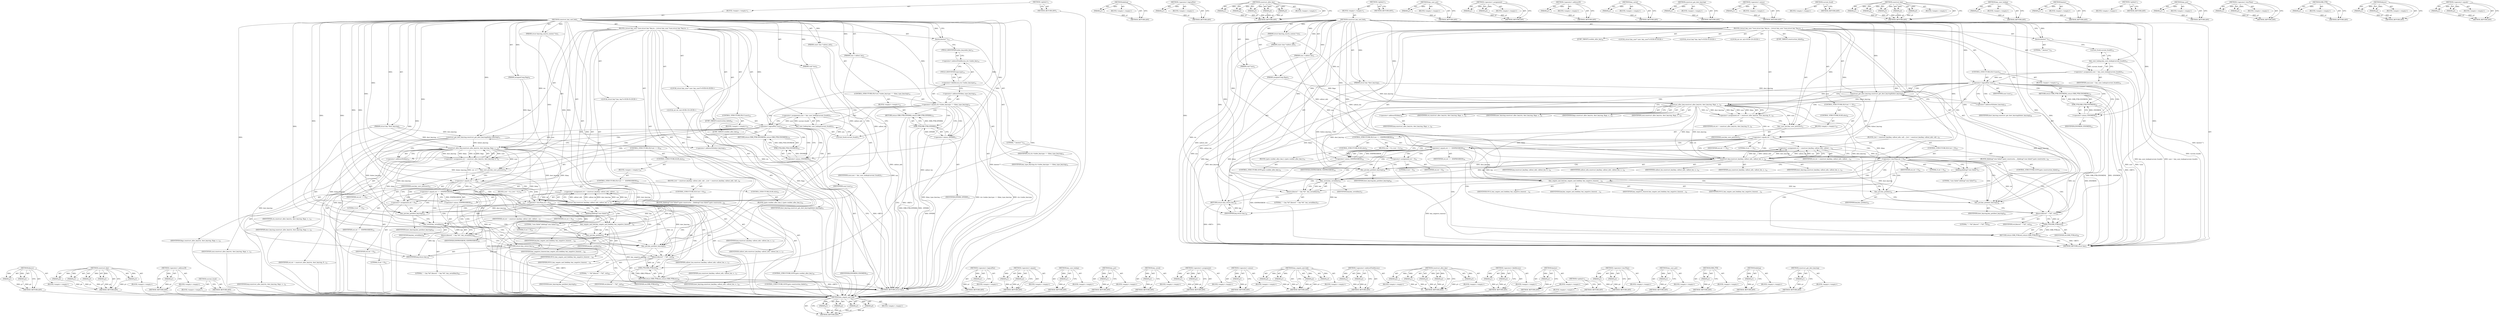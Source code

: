 digraph "construct_get_dest_keyring" {
vulnerable_231 [label=<(METHOD,key_negate_and_link)>];
vulnerable_232 [label=<(PARAM,p1)>];
vulnerable_233 [label=<(PARAM,p2)>];
vulnerable_234 [label=<(PARAM,p3)>];
vulnerable_235 [label=<(PARAM,p4)>];
vulnerable_236 [label=<(BLOCK,&lt;empty&gt;,&lt;empty&gt;)>];
vulnerable_237 [label=<(METHOD_RETURN,ANY)>];
vulnerable_214 [label=<(METHOD,kdebug)>];
vulnerable_215 [label=<(PARAM,p1)>];
vulnerable_216 [label=<(BLOCK,&lt;empty&gt;,&lt;empty&gt;)>];
vulnerable_217 [label=<(METHOD_RETURN,ANY)>];
vulnerable_164 [label=<(METHOD,&lt;operator&gt;.logicalNot)>];
vulnerable_165 [label=<(PARAM,p1)>];
vulnerable_166 [label=<(BLOCK,&lt;empty&gt;,&lt;empty&gt;)>];
vulnerable_167 [label=<(METHOD_RETURN,ANY)>];
vulnerable_184 [label=<(METHOD,construct_alloc_key)>];
vulnerable_185 [label=<(PARAM,p1)>];
vulnerable_186 [label=<(PARAM,p2)>];
vulnerable_187 [label=<(PARAM,p3)>];
vulnerable_188 [label=<(PARAM,p4)>];
vulnerable_189 [label=<(PARAM,p5)>];
vulnerable_190 [label=<(BLOCK,&lt;empty&gt;,&lt;empty&gt;)>];
vulnerable_191 [label=<(METHOD_RETURN,ANY)>];
vulnerable_6 [label=<(METHOD,&lt;global&gt;)<SUB>1</SUB>>];
vulnerable_7 [label=<(BLOCK,&lt;empty&gt;,&lt;empty&gt;)<SUB>1</SUB>>];
vulnerable_8 [label=<(METHOD,construct_key_and_link)<SUB>1</SUB>>];
vulnerable_9 [label=<(PARAM,struct keyring_search_context *ctx)<SUB>1</SUB>>];
vulnerable_10 [label=<(PARAM,const char *callout_info)<SUB>2</SUB>>];
vulnerable_11 [label=<(PARAM,size_t callout_len)<SUB>3</SUB>>];
vulnerable_12 [label=<(PARAM,void *aux)<SUB>4</SUB>>];
vulnerable_13 [label=<(PARAM,struct key *dest_keyring)<SUB>5</SUB>>];
vulnerable_14 [label=<(PARAM,unsigned long flags)<SUB>6</SUB>>];
vulnerable_15 [label=<(BLOCK,{
	struct key_user *user;
	struct key *key;
	in...,{
	struct key_user *user;
	struct key *key;
	in...)<SUB>7</SUB>>];
vulnerable_16 [label="<(LOCAL,struct key_user* user: key_user*)<SUB>8</SUB>>"];
vulnerable_17 [label="<(LOCAL,struct key* key: key*)<SUB>9</SUB>>"];
vulnerable_18 [label="<(LOCAL,int ret: int)<SUB>10</SUB>>"];
vulnerable_19 [label=<(kenter,kenter(&quot;&quot;))<SUB>12</SUB>>];
vulnerable_20 [label=<(LITERAL,&quot;&quot;,kenter(&quot;&quot;))<SUB>12</SUB>>];
vulnerable_21 [label=<(&lt;operator&gt;.assignment,user = key_user_lookup(current_fsuid()))<SUB>14</SUB>>];
vulnerable_22 [label=<(IDENTIFIER,user,user = key_user_lookup(current_fsuid()))<SUB>14</SUB>>];
vulnerable_23 [label=<(key_user_lookup,key_user_lookup(current_fsuid()))<SUB>14</SUB>>];
vulnerable_24 [label=<(current_fsuid,current_fsuid())<SUB>14</SUB>>];
vulnerable_25 [label=<(CONTROL_STRUCTURE,IF,if (!user))<SUB>15</SUB>>];
vulnerable_26 [label=<(&lt;operator&gt;.logicalNot,!user)<SUB>15</SUB>>];
vulnerable_27 [label=<(IDENTIFIER,user,!user)<SUB>15</SUB>>];
vulnerable_28 [label=<(BLOCK,&lt;empty&gt;,&lt;empty&gt;)<SUB>16</SUB>>];
vulnerable_29 [label=<(RETURN,return ERR_PTR(-ENOMEM);,return ERR_PTR(-ENOMEM);)<SUB>16</SUB>>];
vulnerable_30 [label=<(ERR_PTR,ERR_PTR(-ENOMEM))<SUB>16</SUB>>];
vulnerable_31 [label=<(&lt;operator&gt;.minus,-ENOMEM)<SUB>16</SUB>>];
vulnerable_32 [label=<(IDENTIFIER,ENOMEM,-ENOMEM)<SUB>16</SUB>>];
vulnerable_33 [label=<(construct_get_dest_keyring,construct_get_dest_keyring(&amp;dest_keyring))<SUB>18</SUB>>];
vulnerable_34 [label=<(&lt;operator&gt;.addressOf,&amp;dest_keyring)<SUB>18</SUB>>];
vulnerable_35 [label=<(IDENTIFIER,dest_keyring,construct_get_dest_keyring(&amp;dest_keyring))<SUB>18</SUB>>];
vulnerable_36 [label=<(&lt;operator&gt;.assignment,ret = construct_alloc_key(ctx, dest_keyring, fl...)<SUB>20</SUB>>];
vulnerable_37 [label=<(IDENTIFIER,ret,ret = construct_alloc_key(ctx, dest_keyring, fl...)<SUB>20</SUB>>];
vulnerable_38 [label=<(construct_alloc_key,construct_alloc_key(ctx, dest_keyring, flags, u...)<SUB>20</SUB>>];
vulnerable_39 [label=<(IDENTIFIER,ctx,construct_alloc_key(ctx, dest_keyring, flags, u...)<SUB>20</SUB>>];
vulnerable_40 [label=<(IDENTIFIER,dest_keyring,construct_alloc_key(ctx, dest_keyring, flags, u...)<SUB>20</SUB>>];
vulnerable_41 [label=<(IDENTIFIER,flags,construct_alloc_key(ctx, dest_keyring, flags, u...)<SUB>20</SUB>>];
vulnerable_42 [label=<(IDENTIFIER,user,construct_alloc_key(ctx, dest_keyring, flags, u...)<SUB>20</SUB>>];
vulnerable_43 [label=<(&lt;operator&gt;.addressOf,&amp;key)<SUB>20</SUB>>];
vulnerable_44 [label=<(IDENTIFIER,key,construct_alloc_key(ctx, dest_keyring, flags, u...)<SUB>20</SUB>>];
vulnerable_45 [label=<(key_user_put,key_user_put(user))<SUB>21</SUB>>];
vulnerable_46 [label=<(IDENTIFIER,user,key_user_put(user))<SUB>21</SUB>>];
vulnerable_47 [label=<(CONTROL_STRUCTURE,IF,if (ret == 0))<SUB>23</SUB>>];
vulnerable_48 [label=<(&lt;operator&gt;.equals,ret == 0)<SUB>23</SUB>>];
vulnerable_49 [label=<(IDENTIFIER,ret,ret == 0)<SUB>23</SUB>>];
vulnerable_50 [label=<(LITERAL,0,ret == 0)<SUB>23</SUB>>];
vulnerable_51 [label=<(BLOCK,{
		ret = construct_key(key, callout_info, call...,{
		ret = construct_key(key, callout_info, call...)<SUB>23</SUB>>];
vulnerable_52 [label=<(&lt;operator&gt;.assignment,ret = construct_key(key, callout_info, callout_...)<SUB>24</SUB>>];
vulnerable_53 [label=<(IDENTIFIER,ret,ret = construct_key(key, callout_info, callout_...)<SUB>24</SUB>>];
vulnerable_54 [label=<(construct_key,construct_key(key, callout_info, callout_len, a...)<SUB>24</SUB>>];
vulnerable_55 [label=<(IDENTIFIER,key,construct_key(key, callout_info, callout_len, a...)<SUB>24</SUB>>];
vulnerable_56 [label=<(IDENTIFIER,callout_info,construct_key(key, callout_info, callout_len, a...)<SUB>24</SUB>>];
vulnerable_57 [label=<(IDENTIFIER,callout_len,construct_key(key, callout_info, callout_len, a...)<SUB>24</SUB>>];
vulnerable_58 [label=<(IDENTIFIER,aux,construct_key(key, callout_info, callout_len, a...)<SUB>24</SUB>>];
vulnerable_59 [label=<(IDENTIFIER,dest_keyring,construct_key(key, callout_info, callout_len, a...)<SUB>25</SUB>>];
vulnerable_60 [label=<(CONTROL_STRUCTURE,IF,if (ret &lt; 0))<SUB>26</SUB>>];
vulnerable_61 [label=<(&lt;operator&gt;.lessThan,ret &lt; 0)<SUB>26</SUB>>];
vulnerable_62 [label=<(IDENTIFIER,ret,ret &lt; 0)<SUB>26</SUB>>];
vulnerable_63 [label=<(LITERAL,0,ret &lt; 0)<SUB>26</SUB>>];
vulnerable_64 [label=<(BLOCK,{
			kdebug(&quot;cons failed&quot;);
			goto constructio...,{
			kdebug(&quot;cons failed&quot;);
			goto constructio...)<SUB>26</SUB>>];
vulnerable_65 [label=<(kdebug,kdebug(&quot;cons failed&quot;))<SUB>27</SUB>>];
vulnerable_66 [label=<(LITERAL,&quot;cons failed&quot;,kdebug(&quot;cons failed&quot;))<SUB>27</SUB>>];
vulnerable_67 [label=<(CONTROL_STRUCTURE,GOTO,goto construction_failed;)<SUB>28</SUB>>];
vulnerable_68 [label=<(CONTROL_STRUCTURE,ELSE,else)<SUB>30</SUB>>];
vulnerable_69 [label=<(BLOCK,&lt;empty&gt;,&lt;empty&gt;)<SUB>30</SUB>>];
vulnerable_70 [label=<(CONTROL_STRUCTURE,IF,if (ret == -EINPROGRESS))<SUB>30</SUB>>];
vulnerable_71 [label=<(&lt;operator&gt;.equals,ret == -EINPROGRESS)<SUB>30</SUB>>];
vulnerable_72 [label=<(IDENTIFIER,ret,ret == -EINPROGRESS)<SUB>30</SUB>>];
vulnerable_73 [label=<(&lt;operator&gt;.minus,-EINPROGRESS)<SUB>30</SUB>>];
vulnerable_74 [label=<(IDENTIFIER,EINPROGRESS,-EINPROGRESS)<SUB>30</SUB>>];
vulnerable_75 [label=<(BLOCK,{
		ret = 0;
	},{
		ret = 0;
	})<SUB>30</SUB>>];
vulnerable_76 [label=<(&lt;operator&gt;.assignment,ret = 0)<SUB>31</SUB>>];
vulnerable_77 [label=<(IDENTIFIER,ret,ret = 0)<SUB>31</SUB>>];
vulnerable_78 [label=<(LITERAL,0,ret = 0)<SUB>31</SUB>>];
vulnerable_79 [label=<(CONTROL_STRUCTURE,ELSE,else)<SUB>32</SUB>>];
vulnerable_80 [label=<(BLOCK,{
		goto couldnt_alloc_key;
	},{
		goto couldnt_alloc_key;
	})<SUB>32</SUB>>];
vulnerable_81 [label=<(CONTROL_STRUCTURE,GOTO,goto couldnt_alloc_key;)<SUB>33</SUB>>];
vulnerable_82 [label=<(key_put,key_put(dest_keyring))<SUB>36</SUB>>];
vulnerable_83 [label=<(IDENTIFIER,dest_keyring,key_put(dest_keyring))<SUB>36</SUB>>];
vulnerable_84 [label=<(kleave,kleave(&quot; = key %d&quot;, key_serial(key)))<SUB>37</SUB>>];
vulnerable_85 [label=<(LITERAL,&quot; = key %d&quot;,kleave(&quot; = key %d&quot;, key_serial(key)))<SUB>37</SUB>>];
vulnerable_86 [label=<(key_serial,key_serial(key))<SUB>37</SUB>>];
vulnerable_87 [label=<(IDENTIFIER,key,key_serial(key))<SUB>37</SUB>>];
vulnerable_88 [label=<(RETURN,return key;,return key;)<SUB>38</SUB>>];
vulnerable_89 [label=<(IDENTIFIER,key,return key;)<SUB>38</SUB>>];
vulnerable_90 [label=<(JUMP_TARGET,construction_failed)<SUB>40</SUB>>];
vulnerable_91 [label=<(key_negate_and_link,key_negate_and_link(key, key_negative_timeout, ...)<SUB>41</SUB>>];
vulnerable_92 [label=<(IDENTIFIER,key,key_negate_and_link(key, key_negative_timeout, ...)<SUB>41</SUB>>];
vulnerable_93 [label=<(IDENTIFIER,key_negative_timeout,key_negate_and_link(key, key_negative_timeout, ...)<SUB>41</SUB>>];
vulnerable_94 [label=<(IDENTIFIER,NULL,key_negate_and_link(key, key_negative_timeout, ...)<SUB>41</SUB>>];
vulnerable_95 [label=<(IDENTIFIER,NULL,key_negate_and_link(key, key_negative_timeout, ...)<SUB>41</SUB>>];
vulnerable_96 [label=<(key_put,key_put(key))<SUB>42</SUB>>];
vulnerable_97 [label=<(IDENTIFIER,key,key_put(key))<SUB>42</SUB>>];
vulnerable_98 [label=<(JUMP_TARGET,couldnt_alloc_key)<SUB>43</SUB>>];
vulnerable_99 [label=<(key_put,key_put(dest_keyring))<SUB>44</SUB>>];
vulnerable_100 [label=<(IDENTIFIER,dest_keyring,key_put(dest_keyring))<SUB>44</SUB>>];
vulnerable_101 [label=<(kleave,kleave(&quot; = %d&quot;, ret))<SUB>45</SUB>>];
vulnerable_102 [label=<(LITERAL,&quot; = %d&quot;,kleave(&quot; = %d&quot;, ret))<SUB>45</SUB>>];
vulnerable_103 [label=<(IDENTIFIER,ret,kleave(&quot; = %d&quot;, ret))<SUB>45</SUB>>];
vulnerable_104 [label=<(RETURN,return ERR_PTR(ret);,return ERR_PTR(ret);)<SUB>46</SUB>>];
vulnerable_105 [label=<(ERR_PTR,ERR_PTR(ret))<SUB>46</SUB>>];
vulnerable_106 [label=<(IDENTIFIER,ret,ERR_PTR(ret))<SUB>46</SUB>>];
vulnerable_107 [label=<(METHOD_RETURN,struct key)<SUB>1</SUB>>];
vulnerable_109 [label=<(METHOD_RETURN,ANY)<SUB>1</SUB>>];
vulnerable_192 [label=<(METHOD,key_user_put)>];
vulnerable_193 [label=<(PARAM,p1)>];
vulnerable_194 [label=<(BLOCK,&lt;empty&gt;,&lt;empty&gt;)>];
vulnerable_195 [label=<(METHOD_RETURN,ANY)>];
vulnerable_152 [label=<(METHOD,&lt;operator&gt;.assignment)>];
vulnerable_153 [label=<(PARAM,p1)>];
vulnerable_154 [label=<(PARAM,p2)>];
vulnerable_155 [label=<(BLOCK,&lt;empty&gt;,&lt;empty&gt;)>];
vulnerable_156 [label=<(METHOD_RETURN,ANY)>];
vulnerable_180 [label=<(METHOD,&lt;operator&gt;.addressOf)>];
vulnerable_181 [label=<(PARAM,p1)>];
vulnerable_182 [label=<(BLOCK,&lt;empty&gt;,&lt;empty&gt;)>];
vulnerable_183 [label=<(METHOD_RETURN,ANY)>];
vulnerable_227 [label=<(METHOD,key_serial)>];
vulnerable_228 [label=<(PARAM,p1)>];
vulnerable_229 [label=<(BLOCK,&lt;empty&gt;,&lt;empty&gt;)>];
vulnerable_230 [label=<(METHOD_RETURN,ANY)>];
vulnerable_176 [label=<(METHOD,construct_get_dest_keyring)>];
vulnerable_177 [label=<(PARAM,p1)>];
vulnerable_178 [label=<(BLOCK,&lt;empty&gt;,&lt;empty&gt;)>];
vulnerable_179 [label=<(METHOD_RETURN,ANY)>];
vulnerable_172 [label=<(METHOD,&lt;operator&gt;.minus)>];
vulnerable_173 [label=<(PARAM,p1)>];
vulnerable_174 [label=<(BLOCK,&lt;empty&gt;,&lt;empty&gt;)>];
vulnerable_175 [label=<(METHOD_RETURN,ANY)>];
vulnerable_161 [label=<(METHOD,current_fsuid)>];
vulnerable_162 [label=<(BLOCK,&lt;empty&gt;,&lt;empty&gt;)>];
vulnerable_163 [label=<(METHOD_RETURN,ANY)>];
vulnerable_201 [label=<(METHOD,construct_key)>];
vulnerable_202 [label=<(PARAM,p1)>];
vulnerable_203 [label=<(PARAM,p2)>];
vulnerable_204 [label=<(PARAM,p3)>];
vulnerable_205 [label=<(PARAM,p4)>];
vulnerable_206 [label=<(PARAM,p5)>];
vulnerable_207 [label=<(BLOCK,&lt;empty&gt;,&lt;empty&gt;)>];
vulnerable_208 [label=<(METHOD_RETURN,ANY)>];
vulnerable_157 [label=<(METHOD,key_user_lookup)>];
vulnerable_158 [label=<(PARAM,p1)>];
vulnerable_159 [label=<(BLOCK,&lt;empty&gt;,&lt;empty&gt;)>];
vulnerable_160 [label=<(METHOD_RETURN,ANY)>];
vulnerable_148 [label=<(METHOD,kenter)>];
vulnerable_149 [label=<(PARAM,p1)>];
vulnerable_150 [label=<(BLOCK,&lt;empty&gt;,&lt;empty&gt;)>];
vulnerable_151 [label=<(METHOD_RETURN,ANY)>];
vulnerable_142 [label=<(METHOD,&lt;global&gt;)<SUB>1</SUB>>];
vulnerable_143 [label=<(BLOCK,&lt;empty&gt;,&lt;empty&gt;)>];
vulnerable_144 [label=<(METHOD_RETURN,ANY)>];
vulnerable_218 [label=<(METHOD,key_put)>];
vulnerable_219 [label=<(PARAM,p1)>];
vulnerable_220 [label=<(BLOCK,&lt;empty&gt;,&lt;empty&gt;)>];
vulnerable_221 [label=<(METHOD_RETURN,ANY)>];
vulnerable_209 [label=<(METHOD,&lt;operator&gt;.lessThan)>];
vulnerable_210 [label=<(PARAM,p1)>];
vulnerable_211 [label=<(PARAM,p2)>];
vulnerable_212 [label=<(BLOCK,&lt;empty&gt;,&lt;empty&gt;)>];
vulnerable_213 [label=<(METHOD_RETURN,ANY)>];
vulnerable_168 [label=<(METHOD,ERR_PTR)>];
vulnerable_169 [label=<(PARAM,p1)>];
vulnerable_170 [label=<(BLOCK,&lt;empty&gt;,&lt;empty&gt;)>];
vulnerable_171 [label=<(METHOD_RETURN,ANY)>];
vulnerable_222 [label=<(METHOD,kleave)>];
vulnerable_223 [label=<(PARAM,p1)>];
vulnerable_224 [label=<(PARAM,p2)>];
vulnerable_225 [label=<(BLOCK,&lt;empty&gt;,&lt;empty&gt;)>];
vulnerable_226 [label=<(METHOD_RETURN,ANY)>];
vulnerable_196 [label=<(METHOD,&lt;operator&gt;.equals)>];
vulnerable_197 [label=<(PARAM,p1)>];
vulnerable_198 [label=<(PARAM,p2)>];
vulnerable_199 [label=<(BLOCK,&lt;empty&gt;,&lt;empty&gt;)>];
vulnerable_200 [label=<(METHOD_RETURN,ANY)>];
fixed_246 [label=<(METHOD,kleave)>];
fixed_247 [label=<(PARAM,p1)>];
fixed_248 [label=<(PARAM,p2)>];
fixed_249 [label=<(BLOCK,&lt;empty&gt;,&lt;empty&gt;)>];
fixed_250 [label=<(METHOD_RETURN,ANY)>];
fixed_225 [label=<(METHOD,construct_key)>];
fixed_226 [label=<(PARAM,p1)>];
fixed_227 [label=<(PARAM,p2)>];
fixed_228 [label=<(PARAM,p3)>];
fixed_229 [label=<(PARAM,p4)>];
fixed_230 [label=<(PARAM,p5)>];
fixed_231 [label=<(BLOCK,&lt;empty&gt;,&lt;empty&gt;)>];
fixed_232 [label=<(METHOD_RETURN,ANY)>];
fixed_181 [label=<(METHOD,&lt;operator&gt;.addressOf)>];
fixed_182 [label=<(PARAM,p1)>];
fixed_183 [label=<(BLOCK,&lt;empty&gt;,&lt;empty&gt;)>];
fixed_184 [label=<(METHOD_RETURN,ANY)>];
fixed_202 [label=<(METHOD,current_fsuid)>];
fixed_203 [label=<(BLOCK,&lt;empty&gt;,&lt;empty&gt;)>];
fixed_204 [label=<(METHOD_RETURN,ANY)>];
fixed_6 [label=<(METHOD,&lt;global&gt;)<SUB>1</SUB>>];
fixed_7 [label=<(BLOCK,&lt;empty&gt;,&lt;empty&gt;)<SUB>1</SUB>>];
fixed_8 [label=<(METHOD,construct_key_and_link)<SUB>1</SUB>>];
fixed_9 [label=<(PARAM,struct keyring_search_context *ctx)<SUB>1</SUB>>];
fixed_10 [label=<(PARAM,const char *callout_info)<SUB>2</SUB>>];
fixed_11 [label=<(PARAM,size_t callout_len)<SUB>3</SUB>>];
fixed_12 [label=<(PARAM,void *aux)<SUB>4</SUB>>];
fixed_13 [label=<(PARAM,struct key *dest_keyring)<SUB>5</SUB>>];
fixed_14 [label=<(PARAM,unsigned long flags)<SUB>6</SUB>>];
fixed_15 [label=<(BLOCK,{
	struct key_user *user;
	struct key *key;
	in...,{
	struct key_user *user;
	struct key *key;
	in...)<SUB>7</SUB>>];
fixed_16 [label="<(LOCAL,struct key_user* user: key_user*)<SUB>8</SUB>>"];
fixed_17 [label="<(LOCAL,struct key* key: key*)<SUB>9</SUB>>"];
fixed_18 [label="<(LOCAL,int ret: int)<SUB>10</SUB>>"];
fixed_19 [label=<(kenter,kenter(&quot;&quot;))<SUB>12</SUB>>];
fixed_20 [label=<(LITERAL,&quot;&quot;,kenter(&quot;&quot;))<SUB>12</SUB>>];
fixed_21 [label=<(CONTROL_STRUCTURE,IF,if (ctx-&gt;index_key.type == &amp;key_type_keyring))<SUB>14</SUB>>];
fixed_22 [label=<(&lt;operator&gt;.equals,ctx-&gt;index_key.type == &amp;key_type_keyring)<SUB>14</SUB>>];
fixed_23 [label=<(&lt;operator&gt;.fieldAccess,ctx-&gt;index_key.type)<SUB>14</SUB>>];
fixed_24 [label=<(&lt;operator&gt;.indirectFieldAccess,ctx-&gt;index_key)<SUB>14</SUB>>];
fixed_25 [label=<(IDENTIFIER,ctx,ctx-&gt;index_key.type == &amp;key_type_keyring)<SUB>14</SUB>>];
fixed_26 [label=<(FIELD_IDENTIFIER,index_key,index_key)<SUB>14</SUB>>];
fixed_27 [label=<(FIELD_IDENTIFIER,type,type)<SUB>14</SUB>>];
fixed_28 [label=<(&lt;operator&gt;.addressOf,&amp;key_type_keyring)<SUB>14</SUB>>];
fixed_29 [label=<(IDENTIFIER,key_type_keyring,ctx-&gt;index_key.type == &amp;key_type_keyring)<SUB>14</SUB>>];
fixed_30 [label=<(BLOCK,&lt;empty&gt;,&lt;empty&gt;)<SUB>15</SUB>>];
fixed_31 [label=<(RETURN,return ERR_PTR(-EPERM);,return ERR_PTR(-EPERM);)<SUB>15</SUB>>];
fixed_32 [label=<(ERR_PTR,ERR_PTR(-EPERM))<SUB>15</SUB>>];
fixed_33 [label=<(&lt;operator&gt;.minus,-EPERM)<SUB>15</SUB>>];
fixed_34 [label=<(IDENTIFIER,EPERM,-EPERM)<SUB>15</SUB>>];
fixed_35 [label=<(&lt;operator&gt;.assignment,user = key_user_lookup(current_fsuid()))<SUB>17</SUB>>];
fixed_36 [label=<(IDENTIFIER,user,user = key_user_lookup(current_fsuid()))<SUB>17</SUB>>];
fixed_37 [label=<(key_user_lookup,key_user_lookup(current_fsuid()))<SUB>17</SUB>>];
fixed_38 [label=<(current_fsuid,current_fsuid())<SUB>17</SUB>>];
fixed_39 [label=<(CONTROL_STRUCTURE,IF,if (!user))<SUB>18</SUB>>];
fixed_40 [label=<(&lt;operator&gt;.logicalNot,!user)<SUB>18</SUB>>];
fixed_41 [label=<(IDENTIFIER,user,!user)<SUB>18</SUB>>];
fixed_42 [label=<(BLOCK,&lt;empty&gt;,&lt;empty&gt;)<SUB>19</SUB>>];
fixed_43 [label=<(RETURN,return ERR_PTR(-ENOMEM);,return ERR_PTR(-ENOMEM);)<SUB>19</SUB>>];
fixed_44 [label=<(ERR_PTR,ERR_PTR(-ENOMEM))<SUB>19</SUB>>];
fixed_45 [label=<(&lt;operator&gt;.minus,-ENOMEM)<SUB>19</SUB>>];
fixed_46 [label=<(IDENTIFIER,ENOMEM,-ENOMEM)<SUB>19</SUB>>];
fixed_47 [label=<(construct_get_dest_keyring,construct_get_dest_keyring(&amp;dest_keyring))<SUB>21</SUB>>];
fixed_48 [label=<(&lt;operator&gt;.addressOf,&amp;dest_keyring)<SUB>21</SUB>>];
fixed_49 [label=<(IDENTIFIER,dest_keyring,construct_get_dest_keyring(&amp;dest_keyring))<SUB>21</SUB>>];
fixed_50 [label=<(&lt;operator&gt;.assignment,ret = construct_alloc_key(ctx, dest_keyring, fl...)<SUB>23</SUB>>];
fixed_51 [label=<(IDENTIFIER,ret,ret = construct_alloc_key(ctx, dest_keyring, fl...)<SUB>23</SUB>>];
fixed_52 [label=<(construct_alloc_key,construct_alloc_key(ctx, dest_keyring, flags, u...)<SUB>23</SUB>>];
fixed_53 [label=<(IDENTIFIER,ctx,construct_alloc_key(ctx, dest_keyring, flags, u...)<SUB>23</SUB>>];
fixed_54 [label=<(IDENTIFIER,dest_keyring,construct_alloc_key(ctx, dest_keyring, flags, u...)<SUB>23</SUB>>];
fixed_55 [label=<(IDENTIFIER,flags,construct_alloc_key(ctx, dest_keyring, flags, u...)<SUB>23</SUB>>];
fixed_56 [label=<(IDENTIFIER,user,construct_alloc_key(ctx, dest_keyring, flags, u...)<SUB>23</SUB>>];
fixed_57 [label=<(&lt;operator&gt;.addressOf,&amp;key)<SUB>23</SUB>>];
fixed_58 [label=<(IDENTIFIER,key,construct_alloc_key(ctx, dest_keyring, flags, u...)<SUB>23</SUB>>];
fixed_59 [label=<(key_user_put,key_user_put(user))<SUB>24</SUB>>];
fixed_60 [label=<(IDENTIFIER,user,key_user_put(user))<SUB>24</SUB>>];
fixed_61 [label=<(CONTROL_STRUCTURE,IF,if (ret == 0))<SUB>26</SUB>>];
fixed_62 [label=<(&lt;operator&gt;.equals,ret == 0)<SUB>26</SUB>>];
fixed_63 [label=<(IDENTIFIER,ret,ret == 0)<SUB>26</SUB>>];
fixed_64 [label=<(LITERAL,0,ret == 0)<SUB>26</SUB>>];
fixed_65 [label=<(BLOCK,{
		ret = construct_key(key, callout_info, call...,{
		ret = construct_key(key, callout_info, call...)<SUB>26</SUB>>];
fixed_66 [label=<(&lt;operator&gt;.assignment,ret = construct_key(key, callout_info, callout_...)<SUB>27</SUB>>];
fixed_67 [label=<(IDENTIFIER,ret,ret = construct_key(key, callout_info, callout_...)<SUB>27</SUB>>];
fixed_68 [label=<(construct_key,construct_key(key, callout_info, callout_len, a...)<SUB>27</SUB>>];
fixed_69 [label=<(IDENTIFIER,key,construct_key(key, callout_info, callout_len, a...)<SUB>27</SUB>>];
fixed_70 [label=<(IDENTIFIER,callout_info,construct_key(key, callout_info, callout_len, a...)<SUB>27</SUB>>];
fixed_71 [label=<(IDENTIFIER,callout_len,construct_key(key, callout_info, callout_len, a...)<SUB>27</SUB>>];
fixed_72 [label=<(IDENTIFIER,aux,construct_key(key, callout_info, callout_len, a...)<SUB>27</SUB>>];
fixed_73 [label=<(IDENTIFIER,dest_keyring,construct_key(key, callout_info, callout_len, a...)<SUB>28</SUB>>];
fixed_74 [label=<(CONTROL_STRUCTURE,IF,if (ret &lt; 0))<SUB>29</SUB>>];
fixed_75 [label=<(&lt;operator&gt;.lessThan,ret &lt; 0)<SUB>29</SUB>>];
fixed_76 [label=<(IDENTIFIER,ret,ret &lt; 0)<SUB>29</SUB>>];
fixed_77 [label=<(LITERAL,0,ret &lt; 0)<SUB>29</SUB>>];
fixed_78 [label=<(BLOCK,{
			kdebug(&quot;cons failed&quot;);
			goto constructio...,{
			kdebug(&quot;cons failed&quot;);
			goto constructio...)<SUB>29</SUB>>];
fixed_79 [label=<(kdebug,kdebug(&quot;cons failed&quot;))<SUB>30</SUB>>];
fixed_80 [label=<(LITERAL,&quot;cons failed&quot;,kdebug(&quot;cons failed&quot;))<SUB>30</SUB>>];
fixed_81 [label=<(CONTROL_STRUCTURE,GOTO,goto construction_failed;)<SUB>31</SUB>>];
fixed_82 [label=<(CONTROL_STRUCTURE,ELSE,else)<SUB>33</SUB>>];
fixed_83 [label=<(BLOCK,&lt;empty&gt;,&lt;empty&gt;)<SUB>33</SUB>>];
fixed_84 [label=<(CONTROL_STRUCTURE,IF,if (ret == -EINPROGRESS))<SUB>33</SUB>>];
fixed_85 [label=<(&lt;operator&gt;.equals,ret == -EINPROGRESS)<SUB>33</SUB>>];
fixed_86 [label=<(IDENTIFIER,ret,ret == -EINPROGRESS)<SUB>33</SUB>>];
fixed_87 [label=<(&lt;operator&gt;.minus,-EINPROGRESS)<SUB>33</SUB>>];
fixed_88 [label=<(IDENTIFIER,EINPROGRESS,-EINPROGRESS)<SUB>33</SUB>>];
fixed_89 [label=<(BLOCK,{
		ret = 0;
	},{
		ret = 0;
	})<SUB>33</SUB>>];
fixed_90 [label=<(&lt;operator&gt;.assignment,ret = 0)<SUB>34</SUB>>];
fixed_91 [label=<(IDENTIFIER,ret,ret = 0)<SUB>34</SUB>>];
fixed_92 [label=<(LITERAL,0,ret = 0)<SUB>34</SUB>>];
fixed_93 [label=<(CONTROL_STRUCTURE,ELSE,else)<SUB>35</SUB>>];
fixed_94 [label=<(BLOCK,{
		goto couldnt_alloc_key;
	},{
		goto couldnt_alloc_key;
	})<SUB>35</SUB>>];
fixed_95 [label=<(CONTROL_STRUCTURE,GOTO,goto couldnt_alloc_key;)<SUB>36</SUB>>];
fixed_96 [label=<(key_put,key_put(dest_keyring))<SUB>39</SUB>>];
fixed_97 [label=<(IDENTIFIER,dest_keyring,key_put(dest_keyring))<SUB>39</SUB>>];
fixed_98 [label=<(kleave,kleave(&quot; = key %d&quot;, key_serial(key)))<SUB>40</SUB>>];
fixed_99 [label=<(LITERAL,&quot; = key %d&quot;,kleave(&quot; = key %d&quot;, key_serial(key)))<SUB>40</SUB>>];
fixed_100 [label=<(key_serial,key_serial(key))<SUB>40</SUB>>];
fixed_101 [label=<(IDENTIFIER,key,key_serial(key))<SUB>40</SUB>>];
fixed_102 [label=<(RETURN,return key;,return key;)<SUB>41</SUB>>];
fixed_103 [label=<(IDENTIFIER,key,return key;)<SUB>41</SUB>>];
fixed_104 [label=<(JUMP_TARGET,construction_failed)<SUB>43</SUB>>];
fixed_105 [label=<(key_negate_and_link,key_negate_and_link(key, key_negative_timeout, ...)<SUB>44</SUB>>];
fixed_106 [label=<(IDENTIFIER,key,key_negate_and_link(key, key_negative_timeout, ...)<SUB>44</SUB>>];
fixed_107 [label=<(IDENTIFIER,key_negative_timeout,key_negate_and_link(key, key_negative_timeout, ...)<SUB>44</SUB>>];
fixed_108 [label=<(IDENTIFIER,NULL,key_negate_and_link(key, key_negative_timeout, ...)<SUB>44</SUB>>];
fixed_109 [label=<(IDENTIFIER,NULL,key_negate_and_link(key, key_negative_timeout, ...)<SUB>44</SUB>>];
fixed_110 [label=<(key_put,key_put(key))<SUB>45</SUB>>];
fixed_111 [label=<(IDENTIFIER,key,key_put(key))<SUB>45</SUB>>];
fixed_112 [label=<(JUMP_TARGET,couldnt_alloc_key)<SUB>46</SUB>>];
fixed_113 [label=<(key_put,key_put(dest_keyring))<SUB>47</SUB>>];
fixed_114 [label=<(IDENTIFIER,dest_keyring,key_put(dest_keyring))<SUB>47</SUB>>];
fixed_115 [label=<(kleave,kleave(&quot; = %d&quot;, ret))<SUB>48</SUB>>];
fixed_116 [label=<(LITERAL,&quot; = %d&quot;,kleave(&quot; = %d&quot;, ret))<SUB>48</SUB>>];
fixed_117 [label=<(IDENTIFIER,ret,kleave(&quot; = %d&quot;, ret))<SUB>48</SUB>>];
fixed_118 [label=<(RETURN,return ERR_PTR(ret);,return ERR_PTR(ret);)<SUB>49</SUB>>];
fixed_119 [label=<(ERR_PTR,ERR_PTR(ret))<SUB>49</SUB>>];
fixed_120 [label=<(IDENTIFIER,ret,ERR_PTR(ret))<SUB>49</SUB>>];
fixed_121 [label=<(METHOD_RETURN,struct key)<SUB>1</SUB>>];
fixed_123 [label=<(METHOD_RETURN,ANY)<SUB>1</SUB>>];
fixed_205 [label=<(METHOD,&lt;operator&gt;.logicalNot)>];
fixed_206 [label=<(PARAM,p1)>];
fixed_207 [label=<(BLOCK,&lt;empty&gt;,&lt;empty&gt;)>];
fixed_208 [label=<(METHOD_RETURN,ANY)>];
fixed_166 [label=<(METHOD,&lt;operator&gt;.equals)>];
fixed_167 [label=<(PARAM,p1)>];
fixed_168 [label=<(PARAM,p2)>];
fixed_169 [label=<(BLOCK,&lt;empty&gt;,&lt;empty&gt;)>];
fixed_170 [label=<(METHOD_RETURN,ANY)>];
fixed_198 [label=<(METHOD,key_user_lookup)>];
fixed_199 [label=<(PARAM,p1)>];
fixed_200 [label=<(BLOCK,&lt;empty&gt;,&lt;empty&gt;)>];
fixed_201 [label=<(METHOD_RETURN,ANY)>];
fixed_242 [label=<(METHOD,key_put)>];
fixed_243 [label=<(PARAM,p1)>];
fixed_244 [label=<(BLOCK,&lt;empty&gt;,&lt;empty&gt;)>];
fixed_245 [label=<(METHOD_RETURN,ANY)>];
fixed_251 [label=<(METHOD,key_serial)>];
fixed_252 [label=<(PARAM,p1)>];
fixed_253 [label=<(BLOCK,&lt;empty&gt;,&lt;empty&gt;)>];
fixed_254 [label=<(METHOD_RETURN,ANY)>];
fixed_193 [label=<(METHOD,&lt;operator&gt;.assignment)>];
fixed_194 [label=<(PARAM,p1)>];
fixed_195 [label=<(PARAM,p2)>];
fixed_196 [label=<(BLOCK,&lt;empty&gt;,&lt;empty&gt;)>];
fixed_197 [label=<(METHOD_RETURN,ANY)>];
fixed_189 [label=<(METHOD,&lt;operator&gt;.minus)>];
fixed_190 [label=<(PARAM,p1)>];
fixed_191 [label=<(BLOCK,&lt;empty&gt;,&lt;empty&gt;)>];
fixed_192 [label=<(METHOD_RETURN,ANY)>];
fixed_255 [label=<(METHOD,key_negate_and_link)>];
fixed_256 [label=<(PARAM,p1)>];
fixed_257 [label=<(PARAM,p2)>];
fixed_258 [label=<(PARAM,p3)>];
fixed_259 [label=<(PARAM,p4)>];
fixed_260 [label=<(BLOCK,&lt;empty&gt;,&lt;empty&gt;)>];
fixed_261 [label=<(METHOD_RETURN,ANY)>];
fixed_176 [label=<(METHOD,&lt;operator&gt;.indirectFieldAccess)>];
fixed_177 [label=<(PARAM,p1)>];
fixed_178 [label=<(PARAM,p2)>];
fixed_179 [label=<(BLOCK,&lt;empty&gt;,&lt;empty&gt;)>];
fixed_180 [label=<(METHOD_RETURN,ANY)>];
fixed_213 [label=<(METHOD,construct_alloc_key)>];
fixed_214 [label=<(PARAM,p1)>];
fixed_215 [label=<(PARAM,p2)>];
fixed_216 [label=<(PARAM,p3)>];
fixed_217 [label=<(PARAM,p4)>];
fixed_218 [label=<(PARAM,p5)>];
fixed_219 [label=<(BLOCK,&lt;empty&gt;,&lt;empty&gt;)>];
fixed_220 [label=<(METHOD_RETURN,ANY)>];
fixed_171 [label=<(METHOD,&lt;operator&gt;.fieldAccess)>];
fixed_172 [label=<(PARAM,p1)>];
fixed_173 [label=<(PARAM,p2)>];
fixed_174 [label=<(BLOCK,&lt;empty&gt;,&lt;empty&gt;)>];
fixed_175 [label=<(METHOD_RETURN,ANY)>];
fixed_162 [label=<(METHOD,kenter)>];
fixed_163 [label=<(PARAM,p1)>];
fixed_164 [label=<(BLOCK,&lt;empty&gt;,&lt;empty&gt;)>];
fixed_165 [label=<(METHOD_RETURN,ANY)>];
fixed_156 [label=<(METHOD,&lt;global&gt;)<SUB>1</SUB>>];
fixed_157 [label=<(BLOCK,&lt;empty&gt;,&lt;empty&gt;)>];
fixed_158 [label=<(METHOD_RETURN,ANY)>];
fixed_233 [label=<(METHOD,&lt;operator&gt;.lessThan)>];
fixed_234 [label=<(PARAM,p1)>];
fixed_235 [label=<(PARAM,p2)>];
fixed_236 [label=<(BLOCK,&lt;empty&gt;,&lt;empty&gt;)>];
fixed_237 [label=<(METHOD_RETURN,ANY)>];
fixed_221 [label=<(METHOD,key_user_put)>];
fixed_222 [label=<(PARAM,p1)>];
fixed_223 [label=<(BLOCK,&lt;empty&gt;,&lt;empty&gt;)>];
fixed_224 [label=<(METHOD_RETURN,ANY)>];
fixed_185 [label=<(METHOD,ERR_PTR)>];
fixed_186 [label=<(PARAM,p1)>];
fixed_187 [label=<(BLOCK,&lt;empty&gt;,&lt;empty&gt;)>];
fixed_188 [label=<(METHOD_RETURN,ANY)>];
fixed_238 [label=<(METHOD,kdebug)>];
fixed_239 [label=<(PARAM,p1)>];
fixed_240 [label=<(BLOCK,&lt;empty&gt;,&lt;empty&gt;)>];
fixed_241 [label=<(METHOD_RETURN,ANY)>];
fixed_209 [label=<(METHOD,construct_get_dest_keyring)>];
fixed_210 [label=<(PARAM,p1)>];
fixed_211 [label=<(BLOCK,&lt;empty&gt;,&lt;empty&gt;)>];
fixed_212 [label=<(METHOD_RETURN,ANY)>];
vulnerable_231 -> vulnerable_232  [key=0, label="AST: "];
vulnerable_231 -> vulnerable_232  [key=1, label="DDG: "];
vulnerable_231 -> vulnerable_236  [key=0, label="AST: "];
vulnerable_231 -> vulnerable_233  [key=0, label="AST: "];
vulnerable_231 -> vulnerable_233  [key=1, label="DDG: "];
vulnerable_231 -> vulnerable_237  [key=0, label="AST: "];
vulnerable_231 -> vulnerable_237  [key=1, label="CFG: "];
vulnerable_231 -> vulnerable_234  [key=0, label="AST: "];
vulnerable_231 -> vulnerable_234  [key=1, label="DDG: "];
vulnerable_231 -> vulnerable_235  [key=0, label="AST: "];
vulnerable_231 -> vulnerable_235  [key=1, label="DDG: "];
vulnerable_232 -> vulnerable_237  [key=0, label="DDG: p1"];
vulnerable_233 -> vulnerable_237  [key=0, label="DDG: p2"];
vulnerable_234 -> vulnerable_237  [key=0, label="DDG: p3"];
vulnerable_235 -> vulnerable_237  [key=0, label="DDG: p4"];
vulnerable_214 -> vulnerable_215  [key=0, label="AST: "];
vulnerable_214 -> vulnerable_215  [key=1, label="DDG: "];
vulnerable_214 -> vulnerable_216  [key=0, label="AST: "];
vulnerable_214 -> vulnerable_217  [key=0, label="AST: "];
vulnerable_214 -> vulnerable_217  [key=1, label="CFG: "];
vulnerable_215 -> vulnerable_217  [key=0, label="DDG: p1"];
vulnerable_164 -> vulnerable_165  [key=0, label="AST: "];
vulnerable_164 -> vulnerable_165  [key=1, label="DDG: "];
vulnerable_164 -> vulnerable_166  [key=0, label="AST: "];
vulnerable_164 -> vulnerable_167  [key=0, label="AST: "];
vulnerable_164 -> vulnerable_167  [key=1, label="CFG: "];
vulnerable_165 -> vulnerable_167  [key=0, label="DDG: p1"];
vulnerable_184 -> vulnerable_185  [key=0, label="AST: "];
vulnerable_184 -> vulnerable_185  [key=1, label="DDG: "];
vulnerable_184 -> vulnerable_190  [key=0, label="AST: "];
vulnerable_184 -> vulnerable_186  [key=0, label="AST: "];
vulnerable_184 -> vulnerable_186  [key=1, label="DDG: "];
vulnerable_184 -> vulnerable_191  [key=0, label="AST: "];
vulnerable_184 -> vulnerable_191  [key=1, label="CFG: "];
vulnerable_184 -> vulnerable_187  [key=0, label="AST: "];
vulnerable_184 -> vulnerable_187  [key=1, label="DDG: "];
vulnerable_184 -> vulnerable_188  [key=0, label="AST: "];
vulnerable_184 -> vulnerable_188  [key=1, label="DDG: "];
vulnerable_184 -> vulnerable_189  [key=0, label="AST: "];
vulnerable_184 -> vulnerable_189  [key=1, label="DDG: "];
vulnerable_185 -> vulnerable_191  [key=0, label="DDG: p1"];
vulnerable_186 -> vulnerable_191  [key=0, label="DDG: p2"];
vulnerable_187 -> vulnerable_191  [key=0, label="DDG: p3"];
vulnerable_188 -> vulnerable_191  [key=0, label="DDG: p4"];
vulnerable_189 -> vulnerable_191  [key=0, label="DDG: p5"];
vulnerable_6 -> vulnerable_7  [key=0, label="AST: "];
vulnerable_6 -> vulnerable_109  [key=0, label="AST: "];
vulnerable_6 -> vulnerable_109  [key=1, label="CFG: "];
vulnerable_7 -> vulnerable_8  [key=0, label="AST: "];
vulnerable_8 -> vulnerable_9  [key=0, label="AST: "];
vulnerable_8 -> vulnerable_9  [key=1, label="DDG: "];
vulnerable_8 -> vulnerable_10  [key=0, label="AST: "];
vulnerable_8 -> vulnerable_10  [key=1, label="DDG: "];
vulnerable_8 -> vulnerable_11  [key=0, label="AST: "];
vulnerable_8 -> vulnerable_11  [key=1, label="DDG: "];
vulnerable_8 -> vulnerable_12  [key=0, label="AST: "];
vulnerable_8 -> vulnerable_12  [key=1, label="DDG: "];
vulnerable_8 -> vulnerable_13  [key=0, label="AST: "];
vulnerable_8 -> vulnerable_13  [key=1, label="DDG: "];
vulnerable_8 -> vulnerable_14  [key=0, label="AST: "];
vulnerable_8 -> vulnerable_14  [key=1, label="DDG: "];
vulnerable_8 -> vulnerable_15  [key=0, label="AST: "];
vulnerable_8 -> vulnerable_107  [key=0, label="AST: "];
vulnerable_8 -> vulnerable_19  [key=0, label="CFG: "];
vulnerable_8 -> vulnerable_19  [key=1, label="DDG: "];
vulnerable_8 -> vulnerable_33  [key=0, label="DDG: "];
vulnerable_8 -> vulnerable_45  [key=0, label="DDG: "];
vulnerable_8 -> vulnerable_82  [key=0, label="DDG: "];
vulnerable_8 -> vulnerable_84  [key=0, label="DDG: "];
vulnerable_8 -> vulnerable_89  [key=0, label="DDG: "];
vulnerable_8 -> vulnerable_91  [key=0, label="DDG: "];
vulnerable_8 -> vulnerable_96  [key=0, label="DDG: "];
vulnerable_8 -> vulnerable_99  [key=0, label="DDG: "];
vulnerable_8 -> vulnerable_101  [key=0, label="DDG: "];
vulnerable_8 -> vulnerable_23  [key=0, label="DDG: "];
vulnerable_8 -> vulnerable_26  [key=0, label="DDG: "];
vulnerable_8 -> vulnerable_38  [key=0, label="DDG: "];
vulnerable_8 -> vulnerable_48  [key=0, label="DDG: "];
vulnerable_8 -> vulnerable_86  [key=0, label="DDG: "];
vulnerable_8 -> vulnerable_105  [key=0, label="DDG: "];
vulnerable_8 -> vulnerable_54  [key=0, label="DDG: "];
vulnerable_8 -> vulnerable_61  [key=0, label="DDG: "];
vulnerable_8 -> vulnerable_31  [key=0, label="DDG: "];
vulnerable_8 -> vulnerable_65  [key=0, label="DDG: "];
vulnerable_8 -> vulnerable_71  [key=0, label="DDG: "];
vulnerable_8 -> vulnerable_76  [key=0, label="DDG: "];
vulnerable_8 -> vulnerable_73  [key=0, label="DDG: "];
vulnerable_9 -> vulnerable_107  [key=0, label="DDG: ctx"];
vulnerable_9 -> vulnerable_38  [key=0, label="DDG: ctx"];
vulnerable_10 -> vulnerable_107  [key=0, label="DDG: callout_info"];
vulnerable_10 -> vulnerable_54  [key=0, label="DDG: callout_info"];
vulnerable_11 -> vulnerable_107  [key=0, label="DDG: callout_len"];
vulnerable_11 -> vulnerable_54  [key=0, label="DDG: callout_len"];
vulnerable_12 -> vulnerable_107  [key=0, label="DDG: aux"];
vulnerable_12 -> vulnerable_54  [key=0, label="DDG: aux"];
vulnerable_13 -> vulnerable_107  [key=0, label="DDG: dest_keyring"];
vulnerable_13 -> vulnerable_33  [key=0, label="DDG: dest_keyring"];
vulnerable_13 -> vulnerable_38  [key=0, label="DDG: dest_keyring"];
vulnerable_14 -> vulnerable_107  [key=0, label="DDG: flags"];
vulnerable_14 -> vulnerable_38  [key=0, label="DDG: flags"];
vulnerable_15 -> vulnerable_16  [key=0, label="AST: "];
vulnerable_15 -> vulnerable_17  [key=0, label="AST: "];
vulnerable_15 -> vulnerable_18  [key=0, label="AST: "];
vulnerable_15 -> vulnerable_19  [key=0, label="AST: "];
vulnerable_15 -> vulnerable_21  [key=0, label="AST: "];
vulnerable_15 -> vulnerable_25  [key=0, label="AST: "];
vulnerable_15 -> vulnerable_33  [key=0, label="AST: "];
vulnerable_15 -> vulnerable_36  [key=0, label="AST: "];
vulnerable_15 -> vulnerable_45  [key=0, label="AST: "];
vulnerable_15 -> vulnerable_47  [key=0, label="AST: "];
vulnerable_15 -> vulnerable_82  [key=0, label="AST: "];
vulnerable_15 -> vulnerable_84  [key=0, label="AST: "];
vulnerable_15 -> vulnerable_88  [key=0, label="AST: "];
vulnerable_15 -> vulnerable_90  [key=0, label="AST: "];
vulnerable_15 -> vulnerable_91  [key=0, label="AST: "];
vulnerable_15 -> vulnerable_96  [key=0, label="AST: "];
vulnerable_15 -> vulnerable_98  [key=0, label="AST: "];
vulnerable_15 -> vulnerable_99  [key=0, label="AST: "];
vulnerable_15 -> vulnerable_101  [key=0, label="AST: "];
vulnerable_15 -> vulnerable_104  [key=0, label="AST: "];
vulnerable_19 -> vulnerable_20  [key=0, label="AST: "];
vulnerable_19 -> vulnerable_24  [key=0, label="CFG: "];
vulnerable_19 -> vulnerable_107  [key=0, label="DDG: kenter(&quot;&quot;)"];
vulnerable_21 -> vulnerable_22  [key=0, label="AST: "];
vulnerable_21 -> vulnerable_23  [key=0, label="AST: "];
vulnerable_21 -> vulnerable_26  [key=0, label="CFG: "];
vulnerable_21 -> vulnerable_26  [key=1, label="DDG: user"];
vulnerable_21 -> vulnerable_107  [key=0, label="DDG: key_user_lookup(current_fsuid())"];
vulnerable_21 -> vulnerable_107  [key=1, label="DDG: user = key_user_lookup(current_fsuid())"];
vulnerable_23 -> vulnerable_24  [key=0, label="AST: "];
vulnerable_23 -> vulnerable_21  [key=0, label="CFG: "];
vulnerable_23 -> vulnerable_21  [key=1, label="DDG: current_fsuid()"];
vulnerable_23 -> vulnerable_107  [key=0, label="DDG: current_fsuid()"];
vulnerable_24 -> vulnerable_23  [key=0, label="CFG: "];
vulnerable_25 -> vulnerable_26  [key=0, label="AST: "];
vulnerable_25 -> vulnerable_28  [key=0, label="AST: "];
vulnerable_26 -> vulnerable_27  [key=0, label="AST: "];
vulnerable_26 -> vulnerable_31  [key=0, label="CFG: "];
vulnerable_26 -> vulnerable_31  [key=1, label="CDG: "];
vulnerable_26 -> vulnerable_34  [key=0, label="CFG: "];
vulnerable_26 -> vulnerable_34  [key=1, label="CDG: "];
vulnerable_26 -> vulnerable_107  [key=0, label="DDG: user"];
vulnerable_26 -> vulnerable_107  [key=1, label="DDG: !user"];
vulnerable_26 -> vulnerable_38  [key=0, label="DDG: user"];
vulnerable_26 -> vulnerable_38  [key=1, label="CDG: "];
vulnerable_26 -> vulnerable_30  [key=0, label="CDG: "];
vulnerable_26 -> vulnerable_48  [key=0, label="CDG: "];
vulnerable_26 -> vulnerable_45  [key=0, label="CDG: "];
vulnerable_26 -> vulnerable_29  [key=0, label="CDG: "];
vulnerable_26 -> vulnerable_43  [key=0, label="CDG: "];
vulnerable_26 -> vulnerable_33  [key=0, label="CDG: "];
vulnerable_26 -> vulnerable_36  [key=0, label="CDG: "];
vulnerable_28 -> vulnerable_29  [key=0, label="AST: "];
vulnerable_29 -> vulnerable_30  [key=0, label="AST: "];
vulnerable_29 -> vulnerable_107  [key=0, label="CFG: "];
vulnerable_29 -> vulnerable_107  [key=1, label="DDG: &lt;RET&gt;"];
vulnerable_30 -> vulnerable_31  [key=0, label="AST: "];
vulnerable_30 -> vulnerable_29  [key=0, label="CFG: "];
vulnerable_30 -> vulnerable_29  [key=1, label="DDG: ERR_PTR(-ENOMEM)"];
vulnerable_30 -> vulnerable_107  [key=0, label="DDG: -ENOMEM"];
vulnerable_30 -> vulnerable_107  [key=1, label="DDG: ERR_PTR(-ENOMEM)"];
vulnerable_31 -> vulnerable_32  [key=0, label="AST: "];
vulnerable_31 -> vulnerable_30  [key=0, label="CFG: "];
vulnerable_31 -> vulnerable_30  [key=1, label="DDG: ENOMEM"];
vulnerable_31 -> vulnerable_107  [key=0, label="DDG: ENOMEM"];
vulnerable_33 -> vulnerable_34  [key=0, label="AST: "];
vulnerable_33 -> vulnerable_43  [key=0, label="CFG: "];
vulnerable_33 -> vulnerable_82  [key=0, label="DDG: &amp;dest_keyring"];
vulnerable_33 -> vulnerable_99  [key=0, label="DDG: &amp;dest_keyring"];
vulnerable_33 -> vulnerable_38  [key=0, label="DDG: &amp;dest_keyring"];
vulnerable_33 -> vulnerable_54  [key=0, label="DDG: &amp;dest_keyring"];
vulnerable_34 -> vulnerable_35  [key=0, label="AST: "];
vulnerable_34 -> vulnerable_33  [key=0, label="CFG: "];
vulnerable_36 -> vulnerable_37  [key=0, label="AST: "];
vulnerable_36 -> vulnerable_38  [key=0, label="AST: "];
vulnerable_36 -> vulnerable_45  [key=0, label="CFG: "];
vulnerable_36 -> vulnerable_48  [key=0, label="DDG: ret"];
vulnerable_38 -> vulnerable_39  [key=0, label="AST: "];
vulnerable_38 -> vulnerable_40  [key=0, label="AST: "];
vulnerable_38 -> vulnerable_41  [key=0, label="AST: "];
vulnerable_38 -> vulnerable_42  [key=0, label="AST: "];
vulnerable_38 -> vulnerable_43  [key=0, label="AST: "];
vulnerable_38 -> vulnerable_36  [key=0, label="CFG: "];
vulnerable_38 -> vulnerable_36  [key=1, label="DDG: ctx"];
vulnerable_38 -> vulnerable_36  [key=2, label="DDG: dest_keyring"];
vulnerable_38 -> vulnerable_36  [key=3, label="DDG: flags"];
vulnerable_38 -> vulnerable_36  [key=4, label="DDG: user"];
vulnerable_38 -> vulnerable_36  [key=5, label="DDG: &amp;key"];
vulnerable_38 -> vulnerable_45  [key=0, label="DDG: user"];
vulnerable_38 -> vulnerable_82  [key=0, label="DDG: dest_keyring"];
vulnerable_38 -> vulnerable_89  [key=0, label="DDG: &amp;key"];
vulnerable_38 -> vulnerable_91  [key=0, label="DDG: &amp;key"];
vulnerable_38 -> vulnerable_96  [key=0, label="DDG: &amp;key"];
vulnerable_38 -> vulnerable_99  [key=0, label="DDG: dest_keyring"];
vulnerable_38 -> vulnerable_86  [key=0, label="DDG: &amp;key"];
vulnerable_38 -> vulnerable_54  [key=0, label="DDG: &amp;key"];
vulnerable_38 -> vulnerable_54  [key=1, label="DDG: dest_keyring"];
vulnerable_43 -> vulnerable_44  [key=0, label="AST: "];
vulnerable_43 -> vulnerable_38  [key=0, label="CFG: "];
vulnerable_45 -> vulnerable_46  [key=0, label="AST: "];
vulnerable_45 -> vulnerable_48  [key=0, label="CFG: "];
vulnerable_47 -> vulnerable_48  [key=0, label="AST: "];
vulnerable_47 -> vulnerable_51  [key=0, label="AST: "];
vulnerable_47 -> vulnerable_68  [key=0, label="AST: "];
vulnerable_48 -> vulnerable_49  [key=0, label="AST: "];
vulnerable_48 -> vulnerable_50  [key=0, label="AST: "];
vulnerable_48 -> vulnerable_54  [key=0, label="CFG: "];
vulnerable_48 -> vulnerable_54  [key=1, label="CDG: "];
vulnerable_48 -> vulnerable_73  [key=0, label="CFG: "];
vulnerable_48 -> vulnerable_73  [key=1, label="CDG: "];
vulnerable_48 -> vulnerable_71  [key=0, label="DDG: ret"];
vulnerable_48 -> vulnerable_71  [key=1, label="CDG: "];
vulnerable_48 -> vulnerable_52  [key=0, label="CDG: "];
vulnerable_48 -> vulnerable_61  [key=0, label="CDG: "];
vulnerable_51 -> vulnerable_52  [key=0, label="AST: "];
vulnerable_51 -> vulnerable_60  [key=0, label="AST: "];
vulnerable_52 -> vulnerable_53  [key=0, label="AST: "];
vulnerable_52 -> vulnerable_54  [key=0, label="AST: "];
vulnerable_52 -> vulnerable_61  [key=0, label="CFG: "];
vulnerable_52 -> vulnerable_61  [key=1, label="DDG: ret"];
vulnerable_54 -> vulnerable_55  [key=0, label="AST: "];
vulnerable_54 -> vulnerable_56  [key=0, label="AST: "];
vulnerable_54 -> vulnerable_57  [key=0, label="AST: "];
vulnerable_54 -> vulnerable_58  [key=0, label="AST: "];
vulnerable_54 -> vulnerable_59  [key=0, label="AST: "];
vulnerable_54 -> vulnerable_52  [key=0, label="CFG: "];
vulnerable_54 -> vulnerable_52  [key=1, label="DDG: callout_info"];
vulnerable_54 -> vulnerable_52  [key=2, label="DDG: dest_keyring"];
vulnerable_54 -> vulnerable_52  [key=3, label="DDG: key"];
vulnerable_54 -> vulnerable_52  [key=4, label="DDG: callout_len"];
vulnerable_54 -> vulnerable_52  [key=5, label="DDG: aux"];
vulnerable_54 -> vulnerable_82  [key=0, label="DDG: dest_keyring"];
vulnerable_54 -> vulnerable_91  [key=0, label="DDG: key"];
vulnerable_54 -> vulnerable_99  [key=0, label="DDG: dest_keyring"];
vulnerable_54 -> vulnerable_86  [key=0, label="DDG: key"];
vulnerable_60 -> vulnerable_61  [key=0, label="AST: "];
vulnerable_60 -> vulnerable_64  [key=0, label="AST: "];
vulnerable_61 -> vulnerable_62  [key=0, label="AST: "];
vulnerable_61 -> vulnerable_63  [key=0, label="AST: "];
vulnerable_61 -> vulnerable_65  [key=0, label="CFG: "];
vulnerable_61 -> vulnerable_65  [key=1, label="CDG: "];
vulnerable_61 -> vulnerable_82  [key=0, label="CFG: "];
vulnerable_61 -> vulnerable_82  [key=1, label="CDG: "];
vulnerable_61 -> vulnerable_101  [key=0, label="DDG: ret"];
vulnerable_61 -> vulnerable_101  [key=1, label="CDG: "];
vulnerable_61 -> vulnerable_96  [key=0, label="CDG: "];
vulnerable_61 -> vulnerable_99  [key=0, label="CDG: "];
vulnerable_61 -> vulnerable_84  [key=0, label="CDG: "];
vulnerable_61 -> vulnerable_104  [key=0, label="CDG: "];
vulnerable_61 -> vulnerable_91  [key=0, label="CDG: "];
vulnerable_61 -> vulnerable_105  [key=0, label="CDG: "];
vulnerable_61 -> vulnerable_88  [key=0, label="CDG: "];
vulnerable_61 -> vulnerable_86  [key=0, label="CDG: "];
vulnerable_64 -> vulnerable_65  [key=0, label="AST: "];
vulnerable_64 -> vulnerable_67  [key=0, label="AST: "];
vulnerable_65 -> vulnerable_66  [key=0, label="AST: "];
vulnerable_65 -> vulnerable_91  [key=0, label="CFG: "];
vulnerable_68 -> vulnerable_69  [key=0, label="AST: "];
vulnerable_69 -> vulnerable_70  [key=0, label="AST: "];
vulnerable_70 -> vulnerable_71  [key=0, label="AST: "];
vulnerable_70 -> vulnerable_75  [key=0, label="AST: "];
vulnerable_70 -> vulnerable_79  [key=0, label="AST: "];
vulnerable_71 -> vulnerable_72  [key=0, label="AST: "];
vulnerable_71 -> vulnerable_73  [key=0, label="AST: "];
vulnerable_71 -> vulnerable_76  [key=0, label="CFG: "];
vulnerable_71 -> vulnerable_76  [key=1, label="CDG: "];
vulnerable_71 -> vulnerable_99  [key=0, label="CFG: "];
vulnerable_71 -> vulnerable_99  [key=1, label="CDG: "];
vulnerable_71 -> vulnerable_101  [key=0, label="DDG: ret"];
vulnerable_71 -> vulnerable_101  [key=1, label="CDG: "];
vulnerable_71 -> vulnerable_84  [key=0, label="CDG: "];
vulnerable_71 -> vulnerable_104  [key=0, label="CDG: "];
vulnerable_71 -> vulnerable_82  [key=0, label="CDG: "];
vulnerable_71 -> vulnerable_105  [key=0, label="CDG: "];
vulnerable_71 -> vulnerable_88  [key=0, label="CDG: "];
vulnerable_71 -> vulnerable_86  [key=0, label="CDG: "];
vulnerable_73 -> vulnerable_74  [key=0, label="AST: "];
vulnerable_73 -> vulnerable_71  [key=0, label="CFG: "];
vulnerable_73 -> vulnerable_71  [key=1, label="DDG: EINPROGRESS"];
vulnerable_73 -> vulnerable_107  [key=0, label="DDG: EINPROGRESS"];
vulnerable_75 -> vulnerable_76  [key=0, label="AST: "];
vulnerable_76 -> vulnerable_77  [key=0, label="AST: "];
vulnerable_76 -> vulnerable_78  [key=0, label="AST: "];
vulnerable_76 -> vulnerable_82  [key=0, label="CFG: "];
vulnerable_79 -> vulnerable_80  [key=0, label="AST: "];
vulnerable_80 -> vulnerable_81  [key=0, label="AST: "];
vulnerable_82 -> vulnerable_83  [key=0, label="AST: "];
vulnerable_82 -> vulnerable_86  [key=0, label="CFG: "];
vulnerable_84 -> vulnerable_85  [key=0, label="AST: "];
vulnerable_84 -> vulnerable_86  [key=0, label="AST: "];
vulnerable_84 -> vulnerable_88  [key=0, label="CFG: "];
vulnerable_86 -> vulnerable_87  [key=0, label="AST: "];
vulnerable_86 -> vulnerable_84  [key=0, label="CFG: "];
vulnerable_86 -> vulnerable_84  [key=1, label="DDG: key"];
vulnerable_86 -> vulnerable_89  [key=0, label="DDG: key"];
vulnerable_88 -> vulnerable_89  [key=0, label="AST: "];
vulnerable_88 -> vulnerable_107  [key=0, label="CFG: "];
vulnerable_88 -> vulnerable_107  [key=1, label="DDG: &lt;RET&gt;"];
vulnerable_89 -> vulnerable_88  [key=0, label="DDG: key"];
vulnerable_91 -> vulnerable_92  [key=0, label="AST: "];
vulnerable_91 -> vulnerable_93  [key=0, label="AST: "];
vulnerable_91 -> vulnerable_94  [key=0, label="AST: "];
vulnerable_91 -> vulnerable_95  [key=0, label="AST: "];
vulnerable_91 -> vulnerable_96  [key=0, label="CFG: "];
vulnerable_91 -> vulnerable_96  [key=1, label="DDG: key"];
vulnerable_91 -> vulnerable_107  [key=0, label="DDG: key_negative_timeout"];
vulnerable_96 -> vulnerable_97  [key=0, label="AST: "];
vulnerable_96 -> vulnerable_99  [key=0, label="CFG: "];
vulnerable_99 -> vulnerable_100  [key=0, label="AST: "];
vulnerable_99 -> vulnerable_101  [key=0, label="CFG: "];
vulnerable_101 -> vulnerable_102  [key=0, label="AST: "];
vulnerable_101 -> vulnerable_103  [key=0, label="AST: "];
vulnerable_101 -> vulnerable_105  [key=0, label="CFG: "];
vulnerable_101 -> vulnerable_105  [key=1, label="DDG: ret"];
vulnerable_104 -> vulnerable_105  [key=0, label="AST: "];
vulnerable_104 -> vulnerable_107  [key=0, label="CFG: "];
vulnerable_104 -> vulnerable_107  [key=1, label="DDG: &lt;RET&gt;"];
vulnerable_105 -> vulnerable_106  [key=0, label="AST: "];
vulnerable_105 -> vulnerable_104  [key=0, label="CFG: "];
vulnerable_105 -> vulnerable_104  [key=1, label="DDG: ERR_PTR(ret)"];
vulnerable_192 -> vulnerable_193  [key=0, label="AST: "];
vulnerable_192 -> vulnerable_193  [key=1, label="DDG: "];
vulnerable_192 -> vulnerable_194  [key=0, label="AST: "];
vulnerable_192 -> vulnerable_195  [key=0, label="AST: "];
vulnerable_192 -> vulnerable_195  [key=1, label="CFG: "];
vulnerable_193 -> vulnerable_195  [key=0, label="DDG: p1"];
vulnerable_152 -> vulnerable_153  [key=0, label="AST: "];
vulnerable_152 -> vulnerable_153  [key=1, label="DDG: "];
vulnerable_152 -> vulnerable_155  [key=0, label="AST: "];
vulnerable_152 -> vulnerable_154  [key=0, label="AST: "];
vulnerable_152 -> vulnerable_154  [key=1, label="DDG: "];
vulnerable_152 -> vulnerable_156  [key=0, label="AST: "];
vulnerable_152 -> vulnerable_156  [key=1, label="CFG: "];
vulnerable_153 -> vulnerable_156  [key=0, label="DDG: p1"];
vulnerable_154 -> vulnerable_156  [key=0, label="DDG: p2"];
vulnerable_180 -> vulnerable_181  [key=0, label="AST: "];
vulnerable_180 -> vulnerable_181  [key=1, label="DDG: "];
vulnerable_180 -> vulnerable_182  [key=0, label="AST: "];
vulnerable_180 -> vulnerable_183  [key=0, label="AST: "];
vulnerable_180 -> vulnerable_183  [key=1, label="CFG: "];
vulnerable_181 -> vulnerable_183  [key=0, label="DDG: p1"];
vulnerable_227 -> vulnerable_228  [key=0, label="AST: "];
vulnerable_227 -> vulnerable_228  [key=1, label="DDG: "];
vulnerable_227 -> vulnerable_229  [key=0, label="AST: "];
vulnerable_227 -> vulnerable_230  [key=0, label="AST: "];
vulnerable_227 -> vulnerable_230  [key=1, label="CFG: "];
vulnerable_228 -> vulnerable_230  [key=0, label="DDG: p1"];
vulnerable_176 -> vulnerable_177  [key=0, label="AST: "];
vulnerable_176 -> vulnerable_177  [key=1, label="DDG: "];
vulnerable_176 -> vulnerable_178  [key=0, label="AST: "];
vulnerable_176 -> vulnerable_179  [key=0, label="AST: "];
vulnerable_176 -> vulnerable_179  [key=1, label="CFG: "];
vulnerable_177 -> vulnerable_179  [key=0, label="DDG: p1"];
vulnerable_172 -> vulnerable_173  [key=0, label="AST: "];
vulnerable_172 -> vulnerable_173  [key=1, label="DDG: "];
vulnerable_172 -> vulnerable_174  [key=0, label="AST: "];
vulnerable_172 -> vulnerable_175  [key=0, label="AST: "];
vulnerable_172 -> vulnerable_175  [key=1, label="CFG: "];
vulnerable_173 -> vulnerable_175  [key=0, label="DDG: p1"];
vulnerable_161 -> vulnerable_162  [key=0, label="AST: "];
vulnerable_161 -> vulnerable_163  [key=0, label="AST: "];
vulnerable_161 -> vulnerable_163  [key=1, label="CFG: "];
vulnerable_201 -> vulnerable_202  [key=0, label="AST: "];
vulnerable_201 -> vulnerable_202  [key=1, label="DDG: "];
vulnerable_201 -> vulnerable_207  [key=0, label="AST: "];
vulnerable_201 -> vulnerable_203  [key=0, label="AST: "];
vulnerable_201 -> vulnerable_203  [key=1, label="DDG: "];
vulnerable_201 -> vulnerable_208  [key=0, label="AST: "];
vulnerable_201 -> vulnerable_208  [key=1, label="CFG: "];
vulnerable_201 -> vulnerable_204  [key=0, label="AST: "];
vulnerable_201 -> vulnerable_204  [key=1, label="DDG: "];
vulnerable_201 -> vulnerable_205  [key=0, label="AST: "];
vulnerable_201 -> vulnerable_205  [key=1, label="DDG: "];
vulnerable_201 -> vulnerable_206  [key=0, label="AST: "];
vulnerable_201 -> vulnerable_206  [key=1, label="DDG: "];
vulnerable_202 -> vulnerable_208  [key=0, label="DDG: p1"];
vulnerable_203 -> vulnerable_208  [key=0, label="DDG: p2"];
vulnerable_204 -> vulnerable_208  [key=0, label="DDG: p3"];
vulnerable_205 -> vulnerable_208  [key=0, label="DDG: p4"];
vulnerable_206 -> vulnerable_208  [key=0, label="DDG: p5"];
vulnerable_157 -> vulnerable_158  [key=0, label="AST: "];
vulnerable_157 -> vulnerable_158  [key=1, label="DDG: "];
vulnerable_157 -> vulnerable_159  [key=0, label="AST: "];
vulnerable_157 -> vulnerable_160  [key=0, label="AST: "];
vulnerable_157 -> vulnerable_160  [key=1, label="CFG: "];
vulnerable_158 -> vulnerable_160  [key=0, label="DDG: p1"];
vulnerable_148 -> vulnerable_149  [key=0, label="AST: "];
vulnerable_148 -> vulnerable_149  [key=1, label="DDG: "];
vulnerable_148 -> vulnerable_150  [key=0, label="AST: "];
vulnerable_148 -> vulnerable_151  [key=0, label="AST: "];
vulnerable_148 -> vulnerable_151  [key=1, label="CFG: "];
vulnerable_149 -> vulnerable_151  [key=0, label="DDG: p1"];
vulnerable_142 -> vulnerable_143  [key=0, label="AST: "];
vulnerable_142 -> vulnerable_144  [key=0, label="AST: "];
vulnerable_142 -> vulnerable_144  [key=1, label="CFG: "];
vulnerable_218 -> vulnerable_219  [key=0, label="AST: "];
vulnerable_218 -> vulnerable_219  [key=1, label="DDG: "];
vulnerable_218 -> vulnerable_220  [key=0, label="AST: "];
vulnerable_218 -> vulnerable_221  [key=0, label="AST: "];
vulnerable_218 -> vulnerable_221  [key=1, label="CFG: "];
vulnerable_219 -> vulnerable_221  [key=0, label="DDG: p1"];
vulnerable_209 -> vulnerable_210  [key=0, label="AST: "];
vulnerable_209 -> vulnerable_210  [key=1, label="DDG: "];
vulnerable_209 -> vulnerable_212  [key=0, label="AST: "];
vulnerable_209 -> vulnerable_211  [key=0, label="AST: "];
vulnerable_209 -> vulnerable_211  [key=1, label="DDG: "];
vulnerable_209 -> vulnerable_213  [key=0, label="AST: "];
vulnerable_209 -> vulnerable_213  [key=1, label="CFG: "];
vulnerable_210 -> vulnerable_213  [key=0, label="DDG: p1"];
vulnerable_211 -> vulnerable_213  [key=0, label="DDG: p2"];
vulnerable_168 -> vulnerable_169  [key=0, label="AST: "];
vulnerable_168 -> vulnerable_169  [key=1, label="DDG: "];
vulnerable_168 -> vulnerable_170  [key=0, label="AST: "];
vulnerable_168 -> vulnerable_171  [key=0, label="AST: "];
vulnerable_168 -> vulnerable_171  [key=1, label="CFG: "];
vulnerable_169 -> vulnerable_171  [key=0, label="DDG: p1"];
vulnerable_222 -> vulnerable_223  [key=0, label="AST: "];
vulnerable_222 -> vulnerable_223  [key=1, label="DDG: "];
vulnerable_222 -> vulnerable_225  [key=0, label="AST: "];
vulnerable_222 -> vulnerable_224  [key=0, label="AST: "];
vulnerable_222 -> vulnerable_224  [key=1, label="DDG: "];
vulnerable_222 -> vulnerable_226  [key=0, label="AST: "];
vulnerable_222 -> vulnerable_226  [key=1, label="CFG: "];
vulnerable_223 -> vulnerable_226  [key=0, label="DDG: p1"];
vulnerable_224 -> vulnerable_226  [key=0, label="DDG: p2"];
vulnerable_196 -> vulnerable_197  [key=0, label="AST: "];
vulnerable_196 -> vulnerable_197  [key=1, label="DDG: "];
vulnerable_196 -> vulnerable_199  [key=0, label="AST: "];
vulnerable_196 -> vulnerable_198  [key=0, label="AST: "];
vulnerable_196 -> vulnerable_198  [key=1, label="DDG: "];
vulnerable_196 -> vulnerable_200  [key=0, label="AST: "];
vulnerable_196 -> vulnerable_200  [key=1, label="CFG: "];
vulnerable_197 -> vulnerable_200  [key=0, label="DDG: p1"];
vulnerable_198 -> vulnerable_200  [key=0, label="DDG: p2"];
fixed_246 -> fixed_247  [key=0, label="AST: "];
fixed_246 -> fixed_247  [key=1, label="DDG: "];
fixed_246 -> fixed_249  [key=0, label="AST: "];
fixed_246 -> fixed_248  [key=0, label="AST: "];
fixed_246 -> fixed_248  [key=1, label="DDG: "];
fixed_246 -> fixed_250  [key=0, label="AST: "];
fixed_246 -> fixed_250  [key=1, label="CFG: "];
fixed_247 -> fixed_250  [key=0, label="DDG: p1"];
fixed_248 -> fixed_250  [key=0, label="DDG: p2"];
fixed_249 -> vulnerable_231  [key=0];
fixed_250 -> vulnerable_231  [key=0];
fixed_225 -> fixed_226  [key=0, label="AST: "];
fixed_225 -> fixed_226  [key=1, label="DDG: "];
fixed_225 -> fixed_231  [key=0, label="AST: "];
fixed_225 -> fixed_227  [key=0, label="AST: "];
fixed_225 -> fixed_227  [key=1, label="DDG: "];
fixed_225 -> fixed_232  [key=0, label="AST: "];
fixed_225 -> fixed_232  [key=1, label="CFG: "];
fixed_225 -> fixed_228  [key=0, label="AST: "];
fixed_225 -> fixed_228  [key=1, label="DDG: "];
fixed_225 -> fixed_229  [key=0, label="AST: "];
fixed_225 -> fixed_229  [key=1, label="DDG: "];
fixed_225 -> fixed_230  [key=0, label="AST: "];
fixed_225 -> fixed_230  [key=1, label="DDG: "];
fixed_226 -> fixed_232  [key=0, label="DDG: p1"];
fixed_227 -> fixed_232  [key=0, label="DDG: p2"];
fixed_228 -> fixed_232  [key=0, label="DDG: p3"];
fixed_229 -> fixed_232  [key=0, label="DDG: p4"];
fixed_230 -> fixed_232  [key=0, label="DDG: p5"];
fixed_231 -> vulnerable_231  [key=0];
fixed_232 -> vulnerable_231  [key=0];
fixed_181 -> fixed_182  [key=0, label="AST: "];
fixed_181 -> fixed_182  [key=1, label="DDG: "];
fixed_181 -> fixed_183  [key=0, label="AST: "];
fixed_181 -> fixed_184  [key=0, label="AST: "];
fixed_181 -> fixed_184  [key=1, label="CFG: "];
fixed_182 -> fixed_184  [key=0, label="DDG: p1"];
fixed_183 -> vulnerable_231  [key=0];
fixed_184 -> vulnerable_231  [key=0];
fixed_202 -> fixed_203  [key=0, label="AST: "];
fixed_202 -> fixed_204  [key=0, label="AST: "];
fixed_202 -> fixed_204  [key=1, label="CFG: "];
fixed_203 -> vulnerable_231  [key=0];
fixed_204 -> vulnerable_231  [key=0];
fixed_6 -> fixed_7  [key=0, label="AST: "];
fixed_6 -> fixed_123  [key=0, label="AST: "];
fixed_6 -> fixed_123  [key=1, label="CFG: "];
fixed_7 -> fixed_8  [key=0, label="AST: "];
fixed_8 -> fixed_9  [key=0, label="AST: "];
fixed_8 -> fixed_9  [key=1, label="DDG: "];
fixed_8 -> fixed_10  [key=0, label="AST: "];
fixed_8 -> fixed_10  [key=1, label="DDG: "];
fixed_8 -> fixed_11  [key=0, label="AST: "];
fixed_8 -> fixed_11  [key=1, label="DDG: "];
fixed_8 -> fixed_12  [key=0, label="AST: "];
fixed_8 -> fixed_12  [key=1, label="DDG: "];
fixed_8 -> fixed_13  [key=0, label="AST: "];
fixed_8 -> fixed_13  [key=1, label="DDG: "];
fixed_8 -> fixed_14  [key=0, label="AST: "];
fixed_8 -> fixed_14  [key=1, label="DDG: "];
fixed_8 -> fixed_15  [key=0, label="AST: "];
fixed_8 -> fixed_121  [key=0, label="AST: "];
fixed_8 -> fixed_19  [key=0, label="CFG: "];
fixed_8 -> fixed_19  [key=1, label="DDG: "];
fixed_8 -> fixed_47  [key=0, label="DDG: "];
fixed_8 -> fixed_59  [key=0, label="DDG: "];
fixed_8 -> fixed_96  [key=0, label="DDG: "];
fixed_8 -> fixed_98  [key=0, label="DDG: "];
fixed_8 -> fixed_103  [key=0, label="DDG: "];
fixed_8 -> fixed_105  [key=0, label="DDG: "];
fixed_8 -> fixed_110  [key=0, label="DDG: "];
fixed_8 -> fixed_113  [key=0, label="DDG: "];
fixed_8 -> fixed_115  [key=0, label="DDG: "];
fixed_8 -> fixed_22  [key=0, label="DDG: "];
fixed_8 -> fixed_37  [key=0, label="DDG: "];
fixed_8 -> fixed_40  [key=0, label="DDG: "];
fixed_8 -> fixed_52  [key=0, label="DDG: "];
fixed_8 -> fixed_62  [key=0, label="DDG: "];
fixed_8 -> fixed_100  [key=0, label="DDG: "];
fixed_8 -> fixed_119  [key=0, label="DDG: "];
fixed_8 -> fixed_68  [key=0, label="DDG: "];
fixed_8 -> fixed_75  [key=0, label="DDG: "];
fixed_8 -> fixed_33  [key=0, label="DDG: "];
fixed_8 -> fixed_45  [key=0, label="DDG: "];
fixed_8 -> fixed_79  [key=0, label="DDG: "];
fixed_8 -> fixed_85  [key=0, label="DDG: "];
fixed_8 -> fixed_90  [key=0, label="DDG: "];
fixed_8 -> fixed_87  [key=0, label="DDG: "];
fixed_9 -> fixed_121  [key=0, label="DDG: ctx"];
fixed_9 -> fixed_52  [key=0, label="DDG: ctx"];
fixed_10 -> fixed_121  [key=0, label="DDG: callout_info"];
fixed_10 -> fixed_68  [key=0, label="DDG: callout_info"];
fixed_11 -> fixed_121  [key=0, label="DDG: callout_len"];
fixed_11 -> fixed_68  [key=0, label="DDG: callout_len"];
fixed_12 -> fixed_121  [key=0, label="DDG: aux"];
fixed_12 -> fixed_68  [key=0, label="DDG: aux"];
fixed_13 -> fixed_121  [key=0, label="DDG: dest_keyring"];
fixed_13 -> fixed_47  [key=0, label="DDG: dest_keyring"];
fixed_13 -> fixed_52  [key=0, label="DDG: dest_keyring"];
fixed_14 -> fixed_121  [key=0, label="DDG: flags"];
fixed_14 -> fixed_52  [key=0, label="DDG: flags"];
fixed_15 -> fixed_16  [key=0, label="AST: "];
fixed_15 -> fixed_17  [key=0, label="AST: "];
fixed_15 -> fixed_18  [key=0, label="AST: "];
fixed_15 -> fixed_19  [key=0, label="AST: "];
fixed_15 -> fixed_21  [key=0, label="AST: "];
fixed_15 -> fixed_35  [key=0, label="AST: "];
fixed_15 -> fixed_39  [key=0, label="AST: "];
fixed_15 -> fixed_47  [key=0, label="AST: "];
fixed_15 -> fixed_50  [key=0, label="AST: "];
fixed_15 -> fixed_59  [key=0, label="AST: "];
fixed_15 -> fixed_61  [key=0, label="AST: "];
fixed_15 -> fixed_96  [key=0, label="AST: "];
fixed_15 -> fixed_98  [key=0, label="AST: "];
fixed_15 -> fixed_102  [key=0, label="AST: "];
fixed_15 -> fixed_104  [key=0, label="AST: "];
fixed_15 -> fixed_105  [key=0, label="AST: "];
fixed_15 -> fixed_110  [key=0, label="AST: "];
fixed_15 -> fixed_112  [key=0, label="AST: "];
fixed_15 -> fixed_113  [key=0, label="AST: "];
fixed_15 -> fixed_115  [key=0, label="AST: "];
fixed_15 -> fixed_118  [key=0, label="AST: "];
fixed_16 -> vulnerable_231  [key=0];
fixed_17 -> vulnerable_231  [key=0];
fixed_18 -> vulnerable_231  [key=0];
fixed_19 -> fixed_20  [key=0, label="AST: "];
fixed_19 -> fixed_26  [key=0, label="CFG: "];
fixed_19 -> fixed_121  [key=0, label="DDG: kenter(&quot;&quot;)"];
fixed_20 -> vulnerable_231  [key=0];
fixed_21 -> fixed_22  [key=0, label="AST: "];
fixed_21 -> fixed_30  [key=0, label="AST: "];
fixed_22 -> fixed_23  [key=0, label="AST: "];
fixed_22 -> fixed_28  [key=0, label="AST: "];
fixed_22 -> fixed_33  [key=0, label="CFG: "];
fixed_22 -> fixed_33  [key=1, label="CDG: "];
fixed_22 -> fixed_38  [key=0, label="CFG: "];
fixed_22 -> fixed_38  [key=1, label="CDG: "];
fixed_22 -> fixed_121  [key=0, label="DDG: ctx-&gt;index_key.type"];
fixed_22 -> fixed_121  [key=1, label="DDG: &amp;key_type_keyring"];
fixed_22 -> fixed_121  [key=2, label="DDG: ctx-&gt;index_key.type == &amp;key_type_keyring"];
fixed_22 -> fixed_32  [key=0, label="CDG: "];
fixed_22 -> fixed_37  [key=0, label="CDG: "];
fixed_22 -> fixed_40  [key=0, label="CDG: "];
fixed_22 -> fixed_35  [key=0, label="CDG: "];
fixed_22 -> fixed_31  [key=0, label="CDG: "];
fixed_23 -> fixed_24  [key=0, label="AST: "];
fixed_23 -> fixed_27  [key=0, label="AST: "];
fixed_23 -> fixed_28  [key=0, label="CFG: "];
fixed_24 -> fixed_25  [key=0, label="AST: "];
fixed_24 -> fixed_26  [key=0, label="AST: "];
fixed_24 -> fixed_27  [key=0, label="CFG: "];
fixed_25 -> vulnerable_231  [key=0];
fixed_26 -> fixed_24  [key=0, label="CFG: "];
fixed_27 -> fixed_23  [key=0, label="CFG: "];
fixed_28 -> fixed_29  [key=0, label="AST: "];
fixed_28 -> fixed_22  [key=0, label="CFG: "];
fixed_29 -> vulnerable_231  [key=0];
fixed_30 -> fixed_31  [key=0, label="AST: "];
fixed_31 -> fixed_32  [key=0, label="AST: "];
fixed_31 -> fixed_121  [key=0, label="CFG: "];
fixed_31 -> fixed_121  [key=1, label="DDG: &lt;RET&gt;"];
fixed_32 -> fixed_33  [key=0, label="AST: "];
fixed_32 -> fixed_31  [key=0, label="CFG: "];
fixed_32 -> fixed_31  [key=1, label="DDG: ERR_PTR(-EPERM)"];
fixed_32 -> fixed_121  [key=0, label="DDG: -EPERM"];
fixed_32 -> fixed_121  [key=1, label="DDG: ERR_PTR(-EPERM)"];
fixed_33 -> fixed_34  [key=0, label="AST: "];
fixed_33 -> fixed_32  [key=0, label="CFG: "];
fixed_33 -> fixed_32  [key=1, label="DDG: EPERM"];
fixed_33 -> fixed_121  [key=0, label="DDG: EPERM"];
fixed_34 -> vulnerable_231  [key=0];
fixed_35 -> fixed_36  [key=0, label="AST: "];
fixed_35 -> fixed_37  [key=0, label="AST: "];
fixed_35 -> fixed_40  [key=0, label="CFG: "];
fixed_35 -> fixed_40  [key=1, label="DDG: user"];
fixed_36 -> vulnerable_231  [key=0];
fixed_37 -> fixed_38  [key=0, label="AST: "];
fixed_37 -> fixed_35  [key=0, label="CFG: "];
fixed_37 -> fixed_35  [key=1, label="DDG: current_fsuid()"];
fixed_38 -> fixed_37  [key=0, label="CFG: "];
fixed_39 -> fixed_40  [key=0, label="AST: "];
fixed_39 -> fixed_42  [key=0, label="AST: "];
fixed_40 -> fixed_41  [key=0, label="AST: "];
fixed_40 -> fixed_45  [key=0, label="CFG: "];
fixed_40 -> fixed_45  [key=1, label="CDG: "];
fixed_40 -> fixed_48  [key=0, label="CFG: "];
fixed_40 -> fixed_48  [key=1, label="CDG: "];
fixed_40 -> fixed_52  [key=0, label="DDG: user"];
fixed_40 -> fixed_52  [key=1, label="CDG: "];
fixed_40 -> fixed_47  [key=0, label="CDG: "];
fixed_40 -> fixed_57  [key=0, label="CDG: "];
fixed_40 -> fixed_50  [key=0, label="CDG: "];
fixed_40 -> fixed_59  [key=0, label="CDG: "];
fixed_40 -> fixed_44  [key=0, label="CDG: "];
fixed_40 -> fixed_43  [key=0, label="CDG: "];
fixed_40 -> fixed_62  [key=0, label="CDG: "];
fixed_41 -> vulnerable_231  [key=0];
fixed_42 -> fixed_43  [key=0, label="AST: "];
fixed_43 -> fixed_44  [key=0, label="AST: "];
fixed_43 -> fixed_121  [key=0, label="CFG: "];
fixed_43 -> fixed_121  [key=1, label="DDG: &lt;RET&gt;"];
fixed_44 -> fixed_45  [key=0, label="AST: "];
fixed_44 -> fixed_43  [key=0, label="CFG: "];
fixed_44 -> fixed_43  [key=1, label="DDG: ERR_PTR(-ENOMEM)"];
fixed_45 -> fixed_46  [key=0, label="AST: "];
fixed_45 -> fixed_44  [key=0, label="CFG: "];
fixed_45 -> fixed_44  [key=1, label="DDG: ENOMEM"];
fixed_46 -> vulnerable_231  [key=0];
fixed_47 -> fixed_48  [key=0, label="AST: "];
fixed_47 -> fixed_57  [key=0, label="CFG: "];
fixed_47 -> fixed_96  [key=0, label="DDG: &amp;dest_keyring"];
fixed_47 -> fixed_113  [key=0, label="DDG: &amp;dest_keyring"];
fixed_47 -> fixed_52  [key=0, label="DDG: &amp;dest_keyring"];
fixed_47 -> fixed_68  [key=0, label="DDG: &amp;dest_keyring"];
fixed_48 -> fixed_49  [key=0, label="AST: "];
fixed_48 -> fixed_47  [key=0, label="CFG: "];
fixed_49 -> vulnerable_231  [key=0];
fixed_50 -> fixed_51  [key=0, label="AST: "];
fixed_50 -> fixed_52  [key=0, label="AST: "];
fixed_50 -> fixed_59  [key=0, label="CFG: "];
fixed_50 -> fixed_62  [key=0, label="DDG: ret"];
fixed_51 -> vulnerable_231  [key=0];
fixed_52 -> fixed_53  [key=0, label="AST: "];
fixed_52 -> fixed_54  [key=0, label="AST: "];
fixed_52 -> fixed_55  [key=0, label="AST: "];
fixed_52 -> fixed_56  [key=0, label="AST: "];
fixed_52 -> fixed_57  [key=0, label="AST: "];
fixed_52 -> fixed_50  [key=0, label="CFG: "];
fixed_52 -> fixed_50  [key=1, label="DDG: user"];
fixed_52 -> fixed_50  [key=2, label="DDG: dest_keyring"];
fixed_52 -> fixed_50  [key=3, label="DDG: &amp;key"];
fixed_52 -> fixed_50  [key=4, label="DDG: ctx"];
fixed_52 -> fixed_50  [key=5, label="DDG: flags"];
fixed_52 -> fixed_59  [key=0, label="DDG: user"];
fixed_52 -> fixed_96  [key=0, label="DDG: dest_keyring"];
fixed_52 -> fixed_103  [key=0, label="DDG: &amp;key"];
fixed_52 -> fixed_105  [key=0, label="DDG: &amp;key"];
fixed_52 -> fixed_110  [key=0, label="DDG: &amp;key"];
fixed_52 -> fixed_113  [key=0, label="DDG: dest_keyring"];
fixed_52 -> fixed_100  [key=0, label="DDG: &amp;key"];
fixed_52 -> fixed_68  [key=0, label="DDG: &amp;key"];
fixed_52 -> fixed_68  [key=1, label="DDG: dest_keyring"];
fixed_53 -> vulnerable_231  [key=0];
fixed_54 -> vulnerable_231  [key=0];
fixed_55 -> vulnerable_231  [key=0];
fixed_56 -> vulnerable_231  [key=0];
fixed_57 -> fixed_58  [key=0, label="AST: "];
fixed_57 -> fixed_52  [key=0, label="CFG: "];
fixed_58 -> vulnerable_231  [key=0];
fixed_59 -> fixed_60  [key=0, label="AST: "];
fixed_59 -> fixed_62  [key=0, label="CFG: "];
fixed_60 -> vulnerable_231  [key=0];
fixed_61 -> fixed_62  [key=0, label="AST: "];
fixed_61 -> fixed_65  [key=0, label="AST: "];
fixed_61 -> fixed_82  [key=0, label="AST: "];
fixed_62 -> fixed_63  [key=0, label="AST: "];
fixed_62 -> fixed_64  [key=0, label="AST: "];
fixed_62 -> fixed_68  [key=0, label="CFG: "];
fixed_62 -> fixed_68  [key=1, label="CDG: "];
fixed_62 -> fixed_87  [key=0, label="CFG: "];
fixed_62 -> fixed_87  [key=1, label="CDG: "];
fixed_62 -> fixed_85  [key=0, label="DDG: ret"];
fixed_62 -> fixed_85  [key=1, label="CDG: "];
fixed_62 -> fixed_66  [key=0, label="CDG: "];
fixed_62 -> fixed_75  [key=0, label="CDG: "];
fixed_63 -> vulnerable_231  [key=0];
fixed_64 -> vulnerable_231  [key=0];
fixed_65 -> fixed_66  [key=0, label="AST: "];
fixed_65 -> fixed_74  [key=0, label="AST: "];
fixed_66 -> fixed_67  [key=0, label="AST: "];
fixed_66 -> fixed_68  [key=0, label="AST: "];
fixed_66 -> fixed_75  [key=0, label="CFG: "];
fixed_66 -> fixed_75  [key=1, label="DDG: ret"];
fixed_67 -> vulnerable_231  [key=0];
fixed_68 -> fixed_69  [key=0, label="AST: "];
fixed_68 -> fixed_70  [key=0, label="AST: "];
fixed_68 -> fixed_71  [key=0, label="AST: "];
fixed_68 -> fixed_72  [key=0, label="AST: "];
fixed_68 -> fixed_73  [key=0, label="AST: "];
fixed_68 -> fixed_66  [key=0, label="CFG: "];
fixed_68 -> fixed_66  [key=1, label="DDG: callout_info"];
fixed_68 -> fixed_66  [key=2, label="DDG: callout_len"];
fixed_68 -> fixed_66  [key=3, label="DDG: dest_keyring"];
fixed_68 -> fixed_66  [key=4, label="DDG: aux"];
fixed_68 -> fixed_66  [key=5, label="DDG: key"];
fixed_68 -> fixed_96  [key=0, label="DDG: dest_keyring"];
fixed_68 -> fixed_105  [key=0, label="DDG: key"];
fixed_68 -> fixed_113  [key=0, label="DDG: dest_keyring"];
fixed_68 -> fixed_100  [key=0, label="DDG: key"];
fixed_69 -> vulnerable_231  [key=0];
fixed_70 -> vulnerable_231  [key=0];
fixed_71 -> vulnerable_231  [key=0];
fixed_72 -> vulnerable_231  [key=0];
fixed_73 -> vulnerable_231  [key=0];
fixed_74 -> fixed_75  [key=0, label="AST: "];
fixed_74 -> fixed_78  [key=0, label="AST: "];
fixed_75 -> fixed_76  [key=0, label="AST: "];
fixed_75 -> fixed_77  [key=0, label="AST: "];
fixed_75 -> fixed_79  [key=0, label="CFG: "];
fixed_75 -> fixed_79  [key=1, label="CDG: "];
fixed_75 -> fixed_96  [key=0, label="CFG: "];
fixed_75 -> fixed_96  [key=1, label="CDG: "];
fixed_75 -> fixed_115  [key=0, label="DDG: ret"];
fixed_75 -> fixed_115  [key=1, label="CDG: "];
fixed_75 -> fixed_98  [key=0, label="CDG: "];
fixed_75 -> fixed_113  [key=0, label="CDG: "];
fixed_75 -> fixed_102  [key=0, label="CDG: "];
fixed_75 -> fixed_119  [key=0, label="CDG: "];
fixed_75 -> fixed_105  [key=0, label="CDG: "];
fixed_75 -> fixed_118  [key=0, label="CDG: "];
fixed_75 -> fixed_100  [key=0, label="CDG: "];
fixed_75 -> fixed_110  [key=0, label="CDG: "];
fixed_76 -> vulnerable_231  [key=0];
fixed_77 -> vulnerable_231  [key=0];
fixed_78 -> fixed_79  [key=0, label="AST: "];
fixed_78 -> fixed_81  [key=0, label="AST: "];
fixed_79 -> fixed_80  [key=0, label="AST: "];
fixed_79 -> fixed_105  [key=0, label="CFG: "];
fixed_80 -> vulnerable_231  [key=0];
fixed_81 -> vulnerable_231  [key=0];
fixed_82 -> fixed_83  [key=0, label="AST: "];
fixed_83 -> fixed_84  [key=0, label="AST: "];
fixed_84 -> fixed_85  [key=0, label="AST: "];
fixed_84 -> fixed_89  [key=0, label="AST: "];
fixed_84 -> fixed_93  [key=0, label="AST: "];
fixed_85 -> fixed_86  [key=0, label="AST: "];
fixed_85 -> fixed_87  [key=0, label="AST: "];
fixed_85 -> fixed_90  [key=0, label="CFG: "];
fixed_85 -> fixed_90  [key=1, label="CDG: "];
fixed_85 -> fixed_113  [key=0, label="CFG: "];
fixed_85 -> fixed_113  [key=1, label="CDG: "];
fixed_85 -> fixed_115  [key=0, label="DDG: ret"];
fixed_85 -> fixed_115  [key=1, label="CDG: "];
fixed_85 -> fixed_96  [key=0, label="CDG: "];
fixed_85 -> fixed_98  [key=0, label="CDG: "];
fixed_85 -> fixed_102  [key=0, label="CDG: "];
fixed_85 -> fixed_119  [key=0, label="CDG: "];
fixed_85 -> fixed_118  [key=0, label="CDG: "];
fixed_85 -> fixed_100  [key=0, label="CDG: "];
fixed_86 -> vulnerable_231  [key=0];
fixed_87 -> fixed_88  [key=0, label="AST: "];
fixed_87 -> fixed_85  [key=0, label="CFG: "];
fixed_87 -> fixed_85  [key=1, label="DDG: EINPROGRESS"];
fixed_87 -> fixed_121  [key=0, label="DDG: EINPROGRESS"];
fixed_88 -> vulnerable_231  [key=0];
fixed_89 -> fixed_90  [key=0, label="AST: "];
fixed_90 -> fixed_91  [key=0, label="AST: "];
fixed_90 -> fixed_92  [key=0, label="AST: "];
fixed_90 -> fixed_96  [key=0, label="CFG: "];
fixed_91 -> vulnerable_231  [key=0];
fixed_92 -> vulnerable_231  [key=0];
fixed_93 -> fixed_94  [key=0, label="AST: "];
fixed_94 -> fixed_95  [key=0, label="AST: "];
fixed_95 -> vulnerable_231  [key=0];
fixed_96 -> fixed_97  [key=0, label="AST: "];
fixed_96 -> fixed_100  [key=0, label="CFG: "];
fixed_97 -> vulnerable_231  [key=0];
fixed_98 -> fixed_99  [key=0, label="AST: "];
fixed_98 -> fixed_100  [key=0, label="AST: "];
fixed_98 -> fixed_102  [key=0, label="CFG: "];
fixed_99 -> vulnerable_231  [key=0];
fixed_100 -> fixed_101  [key=0, label="AST: "];
fixed_100 -> fixed_98  [key=0, label="CFG: "];
fixed_100 -> fixed_98  [key=1, label="DDG: key"];
fixed_100 -> fixed_103  [key=0, label="DDG: key"];
fixed_101 -> vulnerable_231  [key=0];
fixed_102 -> fixed_103  [key=0, label="AST: "];
fixed_102 -> fixed_121  [key=0, label="CFG: "];
fixed_102 -> fixed_121  [key=1, label="DDG: &lt;RET&gt;"];
fixed_103 -> fixed_102  [key=0, label="DDG: key"];
fixed_104 -> vulnerable_231  [key=0];
fixed_105 -> fixed_106  [key=0, label="AST: "];
fixed_105 -> fixed_107  [key=0, label="AST: "];
fixed_105 -> fixed_108  [key=0, label="AST: "];
fixed_105 -> fixed_109  [key=0, label="AST: "];
fixed_105 -> fixed_110  [key=0, label="CFG: "];
fixed_105 -> fixed_110  [key=1, label="DDG: key"];
fixed_105 -> fixed_121  [key=0, label="DDG: key_negative_timeout"];
fixed_106 -> vulnerable_231  [key=0];
fixed_107 -> vulnerable_231  [key=0];
fixed_108 -> vulnerable_231  [key=0];
fixed_109 -> vulnerable_231  [key=0];
fixed_110 -> fixed_111  [key=0, label="AST: "];
fixed_110 -> fixed_113  [key=0, label="CFG: "];
fixed_111 -> vulnerable_231  [key=0];
fixed_112 -> vulnerable_231  [key=0];
fixed_113 -> fixed_114  [key=0, label="AST: "];
fixed_113 -> fixed_115  [key=0, label="CFG: "];
fixed_114 -> vulnerable_231  [key=0];
fixed_115 -> fixed_116  [key=0, label="AST: "];
fixed_115 -> fixed_117  [key=0, label="AST: "];
fixed_115 -> fixed_119  [key=0, label="CFG: "];
fixed_115 -> fixed_119  [key=1, label="DDG: ret"];
fixed_116 -> vulnerable_231  [key=0];
fixed_117 -> vulnerable_231  [key=0];
fixed_118 -> fixed_119  [key=0, label="AST: "];
fixed_118 -> fixed_121  [key=0, label="CFG: "];
fixed_118 -> fixed_121  [key=1, label="DDG: &lt;RET&gt;"];
fixed_119 -> fixed_120  [key=0, label="AST: "];
fixed_119 -> fixed_118  [key=0, label="CFG: "];
fixed_119 -> fixed_118  [key=1, label="DDG: ERR_PTR(ret)"];
fixed_120 -> vulnerable_231  [key=0];
fixed_121 -> vulnerable_231  [key=0];
fixed_123 -> vulnerable_231  [key=0];
fixed_205 -> fixed_206  [key=0, label="AST: "];
fixed_205 -> fixed_206  [key=1, label="DDG: "];
fixed_205 -> fixed_207  [key=0, label="AST: "];
fixed_205 -> fixed_208  [key=0, label="AST: "];
fixed_205 -> fixed_208  [key=1, label="CFG: "];
fixed_206 -> fixed_208  [key=0, label="DDG: p1"];
fixed_207 -> vulnerable_231  [key=0];
fixed_208 -> vulnerable_231  [key=0];
fixed_166 -> fixed_167  [key=0, label="AST: "];
fixed_166 -> fixed_167  [key=1, label="DDG: "];
fixed_166 -> fixed_169  [key=0, label="AST: "];
fixed_166 -> fixed_168  [key=0, label="AST: "];
fixed_166 -> fixed_168  [key=1, label="DDG: "];
fixed_166 -> fixed_170  [key=0, label="AST: "];
fixed_166 -> fixed_170  [key=1, label="CFG: "];
fixed_167 -> fixed_170  [key=0, label="DDG: p1"];
fixed_168 -> fixed_170  [key=0, label="DDG: p2"];
fixed_169 -> vulnerable_231  [key=0];
fixed_170 -> vulnerable_231  [key=0];
fixed_198 -> fixed_199  [key=0, label="AST: "];
fixed_198 -> fixed_199  [key=1, label="DDG: "];
fixed_198 -> fixed_200  [key=0, label="AST: "];
fixed_198 -> fixed_201  [key=0, label="AST: "];
fixed_198 -> fixed_201  [key=1, label="CFG: "];
fixed_199 -> fixed_201  [key=0, label="DDG: p1"];
fixed_200 -> vulnerable_231  [key=0];
fixed_201 -> vulnerable_231  [key=0];
fixed_242 -> fixed_243  [key=0, label="AST: "];
fixed_242 -> fixed_243  [key=1, label="DDG: "];
fixed_242 -> fixed_244  [key=0, label="AST: "];
fixed_242 -> fixed_245  [key=0, label="AST: "];
fixed_242 -> fixed_245  [key=1, label="CFG: "];
fixed_243 -> fixed_245  [key=0, label="DDG: p1"];
fixed_244 -> vulnerable_231  [key=0];
fixed_245 -> vulnerable_231  [key=0];
fixed_251 -> fixed_252  [key=0, label="AST: "];
fixed_251 -> fixed_252  [key=1, label="DDG: "];
fixed_251 -> fixed_253  [key=0, label="AST: "];
fixed_251 -> fixed_254  [key=0, label="AST: "];
fixed_251 -> fixed_254  [key=1, label="CFG: "];
fixed_252 -> fixed_254  [key=0, label="DDG: p1"];
fixed_253 -> vulnerable_231  [key=0];
fixed_254 -> vulnerable_231  [key=0];
fixed_193 -> fixed_194  [key=0, label="AST: "];
fixed_193 -> fixed_194  [key=1, label="DDG: "];
fixed_193 -> fixed_196  [key=0, label="AST: "];
fixed_193 -> fixed_195  [key=0, label="AST: "];
fixed_193 -> fixed_195  [key=1, label="DDG: "];
fixed_193 -> fixed_197  [key=0, label="AST: "];
fixed_193 -> fixed_197  [key=1, label="CFG: "];
fixed_194 -> fixed_197  [key=0, label="DDG: p1"];
fixed_195 -> fixed_197  [key=0, label="DDG: p2"];
fixed_196 -> vulnerable_231  [key=0];
fixed_197 -> vulnerable_231  [key=0];
fixed_189 -> fixed_190  [key=0, label="AST: "];
fixed_189 -> fixed_190  [key=1, label="DDG: "];
fixed_189 -> fixed_191  [key=0, label="AST: "];
fixed_189 -> fixed_192  [key=0, label="AST: "];
fixed_189 -> fixed_192  [key=1, label="CFG: "];
fixed_190 -> fixed_192  [key=0, label="DDG: p1"];
fixed_191 -> vulnerable_231  [key=0];
fixed_192 -> vulnerable_231  [key=0];
fixed_255 -> fixed_256  [key=0, label="AST: "];
fixed_255 -> fixed_256  [key=1, label="DDG: "];
fixed_255 -> fixed_260  [key=0, label="AST: "];
fixed_255 -> fixed_257  [key=0, label="AST: "];
fixed_255 -> fixed_257  [key=1, label="DDG: "];
fixed_255 -> fixed_261  [key=0, label="AST: "];
fixed_255 -> fixed_261  [key=1, label="CFG: "];
fixed_255 -> fixed_258  [key=0, label="AST: "];
fixed_255 -> fixed_258  [key=1, label="DDG: "];
fixed_255 -> fixed_259  [key=0, label="AST: "];
fixed_255 -> fixed_259  [key=1, label="DDG: "];
fixed_256 -> fixed_261  [key=0, label="DDG: p1"];
fixed_257 -> fixed_261  [key=0, label="DDG: p2"];
fixed_258 -> fixed_261  [key=0, label="DDG: p3"];
fixed_259 -> fixed_261  [key=0, label="DDG: p4"];
fixed_260 -> vulnerable_231  [key=0];
fixed_261 -> vulnerable_231  [key=0];
fixed_176 -> fixed_177  [key=0, label="AST: "];
fixed_176 -> fixed_177  [key=1, label="DDG: "];
fixed_176 -> fixed_179  [key=0, label="AST: "];
fixed_176 -> fixed_178  [key=0, label="AST: "];
fixed_176 -> fixed_178  [key=1, label="DDG: "];
fixed_176 -> fixed_180  [key=0, label="AST: "];
fixed_176 -> fixed_180  [key=1, label="CFG: "];
fixed_177 -> fixed_180  [key=0, label="DDG: p1"];
fixed_178 -> fixed_180  [key=0, label="DDG: p2"];
fixed_179 -> vulnerable_231  [key=0];
fixed_180 -> vulnerable_231  [key=0];
fixed_213 -> fixed_214  [key=0, label="AST: "];
fixed_213 -> fixed_214  [key=1, label="DDG: "];
fixed_213 -> fixed_219  [key=0, label="AST: "];
fixed_213 -> fixed_215  [key=0, label="AST: "];
fixed_213 -> fixed_215  [key=1, label="DDG: "];
fixed_213 -> fixed_220  [key=0, label="AST: "];
fixed_213 -> fixed_220  [key=1, label="CFG: "];
fixed_213 -> fixed_216  [key=0, label="AST: "];
fixed_213 -> fixed_216  [key=1, label="DDG: "];
fixed_213 -> fixed_217  [key=0, label="AST: "];
fixed_213 -> fixed_217  [key=1, label="DDG: "];
fixed_213 -> fixed_218  [key=0, label="AST: "];
fixed_213 -> fixed_218  [key=1, label="DDG: "];
fixed_214 -> fixed_220  [key=0, label="DDG: p1"];
fixed_215 -> fixed_220  [key=0, label="DDG: p2"];
fixed_216 -> fixed_220  [key=0, label="DDG: p3"];
fixed_217 -> fixed_220  [key=0, label="DDG: p4"];
fixed_218 -> fixed_220  [key=0, label="DDG: p5"];
fixed_219 -> vulnerable_231  [key=0];
fixed_220 -> vulnerable_231  [key=0];
fixed_171 -> fixed_172  [key=0, label="AST: "];
fixed_171 -> fixed_172  [key=1, label="DDG: "];
fixed_171 -> fixed_174  [key=0, label="AST: "];
fixed_171 -> fixed_173  [key=0, label="AST: "];
fixed_171 -> fixed_173  [key=1, label="DDG: "];
fixed_171 -> fixed_175  [key=0, label="AST: "];
fixed_171 -> fixed_175  [key=1, label="CFG: "];
fixed_172 -> fixed_175  [key=0, label="DDG: p1"];
fixed_173 -> fixed_175  [key=0, label="DDG: p2"];
fixed_174 -> vulnerable_231  [key=0];
fixed_175 -> vulnerable_231  [key=0];
fixed_162 -> fixed_163  [key=0, label="AST: "];
fixed_162 -> fixed_163  [key=1, label="DDG: "];
fixed_162 -> fixed_164  [key=0, label="AST: "];
fixed_162 -> fixed_165  [key=0, label="AST: "];
fixed_162 -> fixed_165  [key=1, label="CFG: "];
fixed_163 -> fixed_165  [key=0, label="DDG: p1"];
fixed_164 -> vulnerable_231  [key=0];
fixed_165 -> vulnerable_231  [key=0];
fixed_156 -> fixed_157  [key=0, label="AST: "];
fixed_156 -> fixed_158  [key=0, label="AST: "];
fixed_156 -> fixed_158  [key=1, label="CFG: "];
fixed_157 -> vulnerable_231  [key=0];
fixed_158 -> vulnerable_231  [key=0];
fixed_233 -> fixed_234  [key=0, label="AST: "];
fixed_233 -> fixed_234  [key=1, label="DDG: "];
fixed_233 -> fixed_236  [key=0, label="AST: "];
fixed_233 -> fixed_235  [key=0, label="AST: "];
fixed_233 -> fixed_235  [key=1, label="DDG: "];
fixed_233 -> fixed_237  [key=0, label="AST: "];
fixed_233 -> fixed_237  [key=1, label="CFG: "];
fixed_234 -> fixed_237  [key=0, label="DDG: p1"];
fixed_235 -> fixed_237  [key=0, label="DDG: p2"];
fixed_236 -> vulnerable_231  [key=0];
fixed_237 -> vulnerable_231  [key=0];
fixed_221 -> fixed_222  [key=0, label="AST: "];
fixed_221 -> fixed_222  [key=1, label="DDG: "];
fixed_221 -> fixed_223  [key=0, label="AST: "];
fixed_221 -> fixed_224  [key=0, label="AST: "];
fixed_221 -> fixed_224  [key=1, label="CFG: "];
fixed_222 -> fixed_224  [key=0, label="DDG: p1"];
fixed_223 -> vulnerable_231  [key=0];
fixed_224 -> vulnerable_231  [key=0];
fixed_185 -> fixed_186  [key=0, label="AST: "];
fixed_185 -> fixed_186  [key=1, label="DDG: "];
fixed_185 -> fixed_187  [key=0, label="AST: "];
fixed_185 -> fixed_188  [key=0, label="AST: "];
fixed_185 -> fixed_188  [key=1, label="CFG: "];
fixed_186 -> fixed_188  [key=0, label="DDG: p1"];
fixed_187 -> vulnerable_231  [key=0];
fixed_188 -> vulnerable_231  [key=0];
fixed_238 -> fixed_239  [key=0, label="AST: "];
fixed_238 -> fixed_239  [key=1, label="DDG: "];
fixed_238 -> fixed_240  [key=0, label="AST: "];
fixed_238 -> fixed_241  [key=0, label="AST: "];
fixed_238 -> fixed_241  [key=1, label="CFG: "];
fixed_239 -> fixed_241  [key=0, label="DDG: p1"];
fixed_240 -> vulnerable_231  [key=0];
fixed_241 -> vulnerable_231  [key=0];
fixed_209 -> fixed_210  [key=0, label="AST: "];
fixed_209 -> fixed_210  [key=1, label="DDG: "];
fixed_209 -> fixed_211  [key=0, label="AST: "];
fixed_209 -> fixed_212  [key=0, label="AST: "];
fixed_209 -> fixed_212  [key=1, label="CFG: "];
fixed_210 -> fixed_212  [key=0, label="DDG: p1"];
fixed_211 -> vulnerable_231  [key=0];
fixed_212 -> vulnerable_231  [key=0];
}
